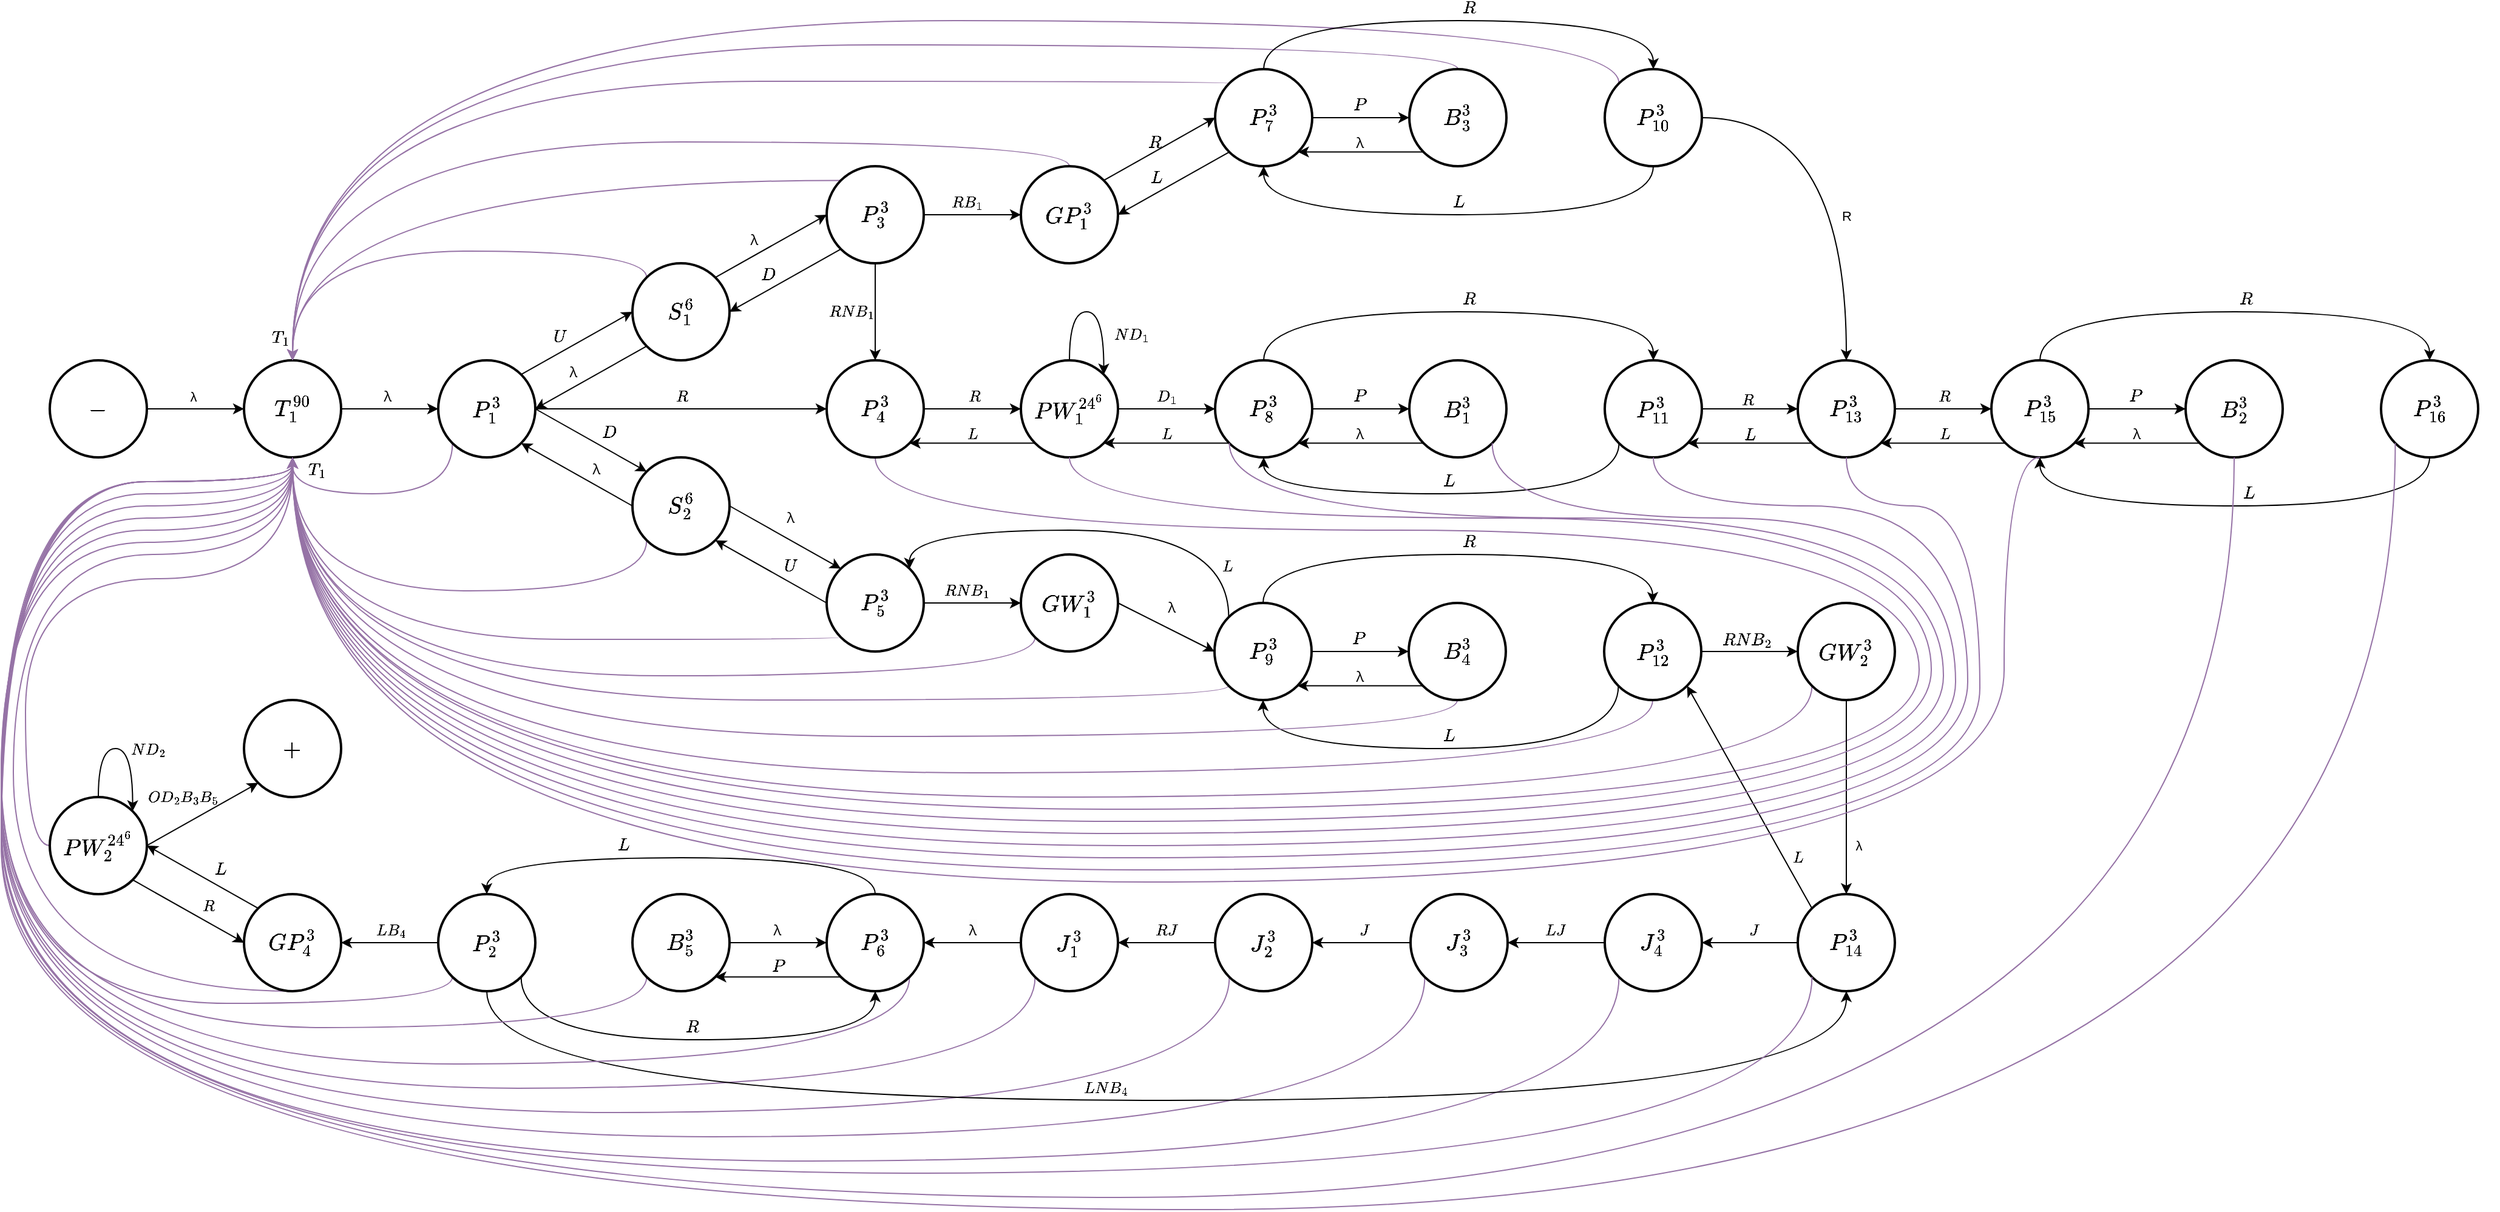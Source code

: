 <mxfile version="24.2.5" type="device">
  <diagram name="Page-1" id="WiPQkRhx5pT4mBsjJ2CK">
    <mxGraphModel dx="486" dy="232" grid="1" gridSize="10" guides="1" tooltips="1" connect="1" arrows="1" fold="1" page="1" pageScale="1" pageWidth="1920" pageHeight="1200" math="1" shadow="0">
      <root>
        <mxCell id="0" />
        <mxCell id="1" parent="0" />
        <mxCell id="UktzoWMyyrVVCC76i7N_-9" style="rounded=0;orthogonalLoop=1;jettySize=auto;html=1;exitX=1;exitY=0.5;exitDx=0;exitDy=0;entryX=0;entryY=0.5;entryDx=0;entryDy=0;" parent="1" source="UktzoWMyyrVVCC76i7N_-1" target="-2xjgp1rBj60OoM6PRfC-50" edge="1">
          <mxGeometry relative="1" as="geometry">
            <mxPoint x="360" y="400" as="targetPoint" />
          </mxGeometry>
        </mxCell>
        <mxCell id="xHHNQ7fim9OyQCZ_9CNq-7" value="&lt;span style=&quot;font-family: &amp;quot;Open Sans&amp;quot;; font-size: 12px;&quot;&gt;λ&lt;/span&gt;" style="edgeLabel;html=1;align=center;verticalAlign=middle;resizable=0;points=[];labelBackgroundColor=none;" parent="UktzoWMyyrVVCC76i7N_-9" vertex="1" connectable="0">
          <mxGeometry x="-0.047" y="2" relative="1" as="geometry">
            <mxPoint y="-8" as="offset" />
          </mxGeometry>
        </mxCell>
        <mxCell id="UktzoWMyyrVVCC76i7N_-1" value="$$T_{1}^{90}$$" style="ellipse;whiteSpace=wrap;html=1;aspect=fixed;fillColor=none;fontSize=16;fontFamily=Open Sans;strokeWidth=2;" parent="1" vertex="1">
          <mxGeometry x="200" y="360" width="80" height="80" as="geometry" />
        </mxCell>
        <mxCell id="UktzoWMyyrVVCC76i7N_-13" style="edgeStyle=none;rounded=0;orthogonalLoop=1;jettySize=auto;html=1;exitX=1;exitY=0.5;exitDx=0;exitDy=0;entryX=0;entryY=0.5;entryDx=0;entryDy=0;strokeColor=default;align=center;verticalAlign=middle;fontFamily=Helvetica;fontSize=11;fontColor=default;labelBackgroundColor=default;endArrow=classic;" parent="1" edge="1">
          <mxGeometry relative="1" as="geometry">
            <mxPoint x="600.0" y="480" as="sourcePoint" />
          </mxGeometry>
        </mxCell>
        <mxCell id="mJiL63DzsukXSCXzI81n-34" style="edgeStyle=none;rounded=0;orthogonalLoop=1;jettySize=auto;html=1;exitX=1;exitY=0.5;exitDx=0;exitDy=0;entryX=0;entryY=0.5;entryDx=0;entryDy=0;strokeColor=default;align=center;verticalAlign=middle;fontFamily=Helvetica;fontSize=11;fontColor=default;labelBackgroundColor=default;endArrow=classic;" parent="1" source="mJiL63DzsukXSCXzI81n-33" target="UktzoWMyyrVVCC76i7N_-1" edge="1">
          <mxGeometry relative="1" as="geometry" />
        </mxCell>
        <mxCell id="mJiL63DzsukXSCXzI81n-35" value="λ" style="edgeLabel;html=1;align=center;verticalAlign=middle;resizable=0;points=[];fontFamily=Helvetica;fontSize=11;fontColor=default;labelBackgroundColor=default;" parent="mJiL63DzsukXSCXzI81n-34" vertex="1" connectable="0">
          <mxGeometry x="-0.067" relative="1" as="geometry">
            <mxPoint y="-10" as="offset" />
          </mxGeometry>
        </mxCell>
        <mxCell id="mJiL63DzsukXSCXzI81n-33" value="$$-$$" style="ellipse;whiteSpace=wrap;html=1;aspect=fixed;fillColor=none;fontSize=16;fontFamily=Open Sans;strokeWidth=2;" parent="1" vertex="1">
          <mxGeometry x="40" y="360" width="80" height="80" as="geometry" />
        </mxCell>
        <mxCell id="-2xjgp1rBj60OoM6PRfC-48" style="rounded=0;orthogonalLoop=1;jettySize=auto;html=1;exitX=1;exitY=0;exitDx=0;exitDy=0;entryX=0;entryY=0.5;entryDx=0;entryDy=0;strokeColor=default;align=center;verticalAlign=middle;fontFamily=Helvetica;fontSize=11;fontColor=default;labelBackgroundColor=default;endArrow=classic;" parent="1" source="-2xjgp1rBj60OoM6PRfC-50" target="-2xjgp1rBj60OoM6PRfC-53" edge="1">
          <mxGeometry relative="1" as="geometry" />
        </mxCell>
        <mxCell id="-2xjgp1rBj60OoM6PRfC-49" value="$$U$$" style="edgeLabel;html=1;align=center;verticalAlign=middle;resizable=0;points=[];labelBackgroundColor=none;fontFamily=Open Sans;fontSize=12;" parent="-2xjgp1rBj60OoM6PRfC-48" vertex="1" connectable="0">
          <mxGeometry x="-0.133" relative="1" as="geometry">
            <mxPoint x="-8" y="-9" as="offset" />
          </mxGeometry>
        </mxCell>
        <mxCell id="-2xjgp1rBj60OoM6PRfC-60" style="edgeStyle=orthogonalEdgeStyle;rounded=0;orthogonalLoop=1;jettySize=auto;html=1;exitX=1;exitY=0.5;exitDx=0;exitDy=0;entryX=0;entryY=0.5;entryDx=0;entryDy=0;" parent="1" source="-2xjgp1rBj60OoM6PRfC-50" target="-2xjgp1rBj60OoM6PRfC-59" edge="1">
          <mxGeometry relative="1" as="geometry" />
        </mxCell>
        <mxCell id="_-PITwwf94zLI3JSWzjE-118" value="$$R$$" style="edgeLabel;html=1;align=center;verticalAlign=middle;resizable=0;points=[];fontFamily=Helvetica;fontSize=11;fontColor=default;labelBackgroundColor=none;" vertex="1" connectable="0" parent="-2xjgp1rBj60OoM6PRfC-60">
          <mxGeometry x="-0.009" y="1" relative="1" as="geometry">
            <mxPoint x="1" y="-9" as="offset" />
          </mxGeometry>
        </mxCell>
        <mxCell id="_-PITwwf94zLI3JSWzjE-19" style="edgeStyle=orthogonalEdgeStyle;curved=1;rounded=0;orthogonalLoop=1;jettySize=auto;html=1;exitX=0;exitY=1;exitDx=0;exitDy=0;entryX=0.5;entryY=1;entryDx=0;entryDy=0;strokeColor=#9673a6;align=center;verticalAlign=middle;fontFamily=Helvetica;fontSize=11;fontColor=default;labelBackgroundColor=default;endArrow=classic;fillColor=#e1d5e7;" edge="1" parent="1" source="-2xjgp1rBj60OoM6PRfC-50" target="UktzoWMyyrVVCC76i7N_-1">
          <mxGeometry relative="1" as="geometry">
            <Array as="points">
              <mxPoint x="372" y="470" />
              <mxPoint x="240" y="470" />
            </Array>
          </mxGeometry>
        </mxCell>
        <mxCell id="_-PITwwf94zLI3JSWzjE-31" value="$$T_{1}$$" style="edgeLabel;html=1;align=center;verticalAlign=middle;resizable=0;points=[];fontFamily=Helvetica;fontSize=12;fontColor=default;labelBackgroundColor=none;" vertex="1" connectable="0" parent="_-PITwwf94zLI3JSWzjE-19">
          <mxGeometry x="0.587" y="-9" relative="1" as="geometry">
            <mxPoint x="8" y="-11" as="offset" />
          </mxGeometry>
        </mxCell>
        <mxCell id="-2xjgp1rBj60OoM6PRfC-50" value="$$P_{1}^{3}$$" style="ellipse;whiteSpace=wrap;html=1;aspect=fixed;fillColor=none;fontSize=16;fontFamily=Open Sans;strokeWidth=2;" parent="1" vertex="1">
          <mxGeometry x="360" y="360" width="80" height="80" as="geometry" />
        </mxCell>
        <mxCell id="-2xjgp1rBj60OoM6PRfC-51" style="rounded=0;orthogonalLoop=1;jettySize=auto;html=1;exitX=0;exitY=1;exitDx=0;exitDy=0;entryX=1;entryY=0.5;entryDx=0;entryDy=0;" parent="1" source="-2xjgp1rBj60OoM6PRfC-53" target="-2xjgp1rBj60OoM6PRfC-50" edge="1">
          <mxGeometry relative="1" as="geometry" />
        </mxCell>
        <mxCell id="-2xjgp1rBj60OoM6PRfC-52" value="λ" style="edgeLabel;html=1;align=center;verticalAlign=middle;resizable=0;points=[];fontFamily=Open Sans;fontSize=12;fontColor=default;labelBackgroundColor=none;" parent="-2xjgp1rBj60OoM6PRfC-51" vertex="1" connectable="0">
          <mxGeometry x="-0.029" y="-2" relative="1" as="geometry">
            <mxPoint x="-16" y="-2" as="offset" />
          </mxGeometry>
        </mxCell>
        <mxCell id="_-PITwwf94zLI3JSWzjE-2" style="edgeStyle=orthogonalEdgeStyle;rounded=0;orthogonalLoop=1;jettySize=auto;html=1;exitX=0;exitY=0;exitDx=0;exitDy=0;entryX=0.5;entryY=0;entryDx=0;entryDy=0;curved=1;fillColor=#e1d5e7;strokeColor=#9673a6;" edge="1" parent="1" source="-2xjgp1rBj60OoM6PRfC-53" target="UktzoWMyyrVVCC76i7N_-1">
          <mxGeometry relative="1" as="geometry">
            <Array as="points">
              <mxPoint x="532" y="270" />
              <mxPoint x="240" y="270" />
            </Array>
          </mxGeometry>
        </mxCell>
        <mxCell id="-2xjgp1rBj60OoM6PRfC-53" value="$$S_{1}^{6}$$" style="ellipse;whiteSpace=wrap;html=1;aspect=fixed;fillColor=none;fontSize=16;fontFamily=Open Sans;strokeWidth=2;" parent="1" vertex="1">
          <mxGeometry x="520" y="280" width="80" height="80" as="geometry" />
        </mxCell>
        <mxCell id="-2xjgp1rBj60OoM6PRfC-54" style="edgeStyle=none;rounded=0;orthogonalLoop=1;jettySize=auto;html=1;exitX=1;exitY=0.5;exitDx=0;exitDy=0;entryX=0;entryY=0;entryDx=0;entryDy=0;strokeColor=default;align=center;verticalAlign=middle;fontFamily=Helvetica;fontSize=11;fontColor=default;labelBackgroundColor=default;endArrow=classic;" parent="1" source="-2xjgp1rBj60OoM6PRfC-50" target="-2xjgp1rBj60OoM6PRfC-58" edge="1">
          <mxGeometry relative="1" as="geometry">
            <mxPoint x="440.0" y="400" as="sourcePoint" />
          </mxGeometry>
        </mxCell>
        <mxCell id="-2xjgp1rBj60OoM6PRfC-55" value="$$D$$" style="edgeLabel;html=1;align=center;verticalAlign=middle;resizable=0;points=[];fontSize=12;fontFamily=Open Sans;labelBackgroundColor=none;" parent="-2xjgp1rBj60OoM6PRfC-54" vertex="1" connectable="0">
          <mxGeometry x="0.085" y="1" relative="1" as="geometry">
            <mxPoint x="10" y="-7" as="offset" />
          </mxGeometry>
        </mxCell>
        <mxCell id="-2xjgp1rBj60OoM6PRfC-56" style="edgeStyle=none;rounded=0;orthogonalLoop=1;jettySize=auto;html=1;exitX=0;exitY=0.5;exitDx=0;exitDy=0;entryX=1;entryY=1;entryDx=0;entryDy=0;strokeColor=default;align=center;verticalAlign=middle;fontFamily=Helvetica;fontSize=11;fontColor=default;labelBackgroundColor=default;endArrow=classic;" parent="1" source="-2xjgp1rBj60OoM6PRfC-58" target="-2xjgp1rBj60OoM6PRfC-50" edge="1">
          <mxGeometry relative="1" as="geometry">
            <mxPoint x="428.284" y="428.284" as="targetPoint" />
          </mxGeometry>
        </mxCell>
        <mxCell id="-2xjgp1rBj60OoM6PRfC-57" value="λ" style="edgeLabel;html=1;align=center;verticalAlign=middle;resizable=0;points=[];fontFamily=Open Sans;fontSize=12;fontColor=default;labelBackgroundColor=none;" parent="-2xjgp1rBj60OoM6PRfC-56" vertex="1" connectable="0">
          <mxGeometry x="-0.093" y="-1" relative="1" as="geometry">
            <mxPoint x="11" y="-6" as="offset" />
          </mxGeometry>
        </mxCell>
        <mxCell id="_-PITwwf94zLI3JSWzjE-46" style="edgeStyle=orthogonalEdgeStyle;curved=1;rounded=0;orthogonalLoop=1;jettySize=auto;html=1;exitX=0;exitY=1;exitDx=0;exitDy=0;entryX=0.5;entryY=1;entryDx=0;entryDy=0;strokeColor=#9673a6;align=center;verticalAlign=middle;fontFamily=Helvetica;fontSize=11;fontColor=default;labelBackgroundColor=default;endArrow=classic;fillColor=#e1d5e7;" edge="1" parent="1" source="-2xjgp1rBj60OoM6PRfC-58" target="UktzoWMyyrVVCC76i7N_-1">
          <mxGeometry relative="1" as="geometry">
            <Array as="points">
              <mxPoint x="532" y="550" />
              <mxPoint x="240" y="550" />
            </Array>
          </mxGeometry>
        </mxCell>
        <mxCell id="-2xjgp1rBj60OoM6PRfC-58" value="$$S_{2}^{6}$$" style="ellipse;whiteSpace=wrap;html=1;aspect=fixed;fillColor=none;fontSize=16;fontFamily=Open Sans;strokeWidth=2;" parent="1" vertex="1">
          <mxGeometry x="520" y="440" width="80" height="80" as="geometry" />
        </mxCell>
        <mxCell id="-2xjgp1rBj60OoM6PRfC-64" style="edgeStyle=orthogonalEdgeStyle;rounded=0;orthogonalLoop=1;jettySize=auto;html=1;exitX=1;exitY=0.5;exitDx=0;exitDy=0;entryX=0;entryY=0.5;entryDx=0;entryDy=0;" parent="1" source="-2xjgp1rBj60OoM6PRfC-59" target="-2xjgp1rBj60OoM6PRfC-61" edge="1">
          <mxGeometry relative="1" as="geometry" />
        </mxCell>
        <mxCell id="-2xjgp1rBj60OoM6PRfC-65" value="$$R$$" style="edgeLabel;html=1;align=center;verticalAlign=middle;resizable=0;points=[];labelBackgroundColor=none;" parent="-2xjgp1rBj60OoM6PRfC-64" vertex="1" connectable="0">
          <mxGeometry x="0.019" y="1" relative="1" as="geometry">
            <mxPoint y="-9" as="offset" />
          </mxGeometry>
        </mxCell>
        <mxCell id="_-PITwwf94zLI3JSWzjE-104" style="edgeStyle=orthogonalEdgeStyle;curved=1;rounded=0;orthogonalLoop=1;jettySize=auto;html=1;exitX=0.5;exitY=1;exitDx=0;exitDy=0;entryX=0.5;entryY=1;entryDx=0;entryDy=0;strokeColor=#9673a6;align=center;verticalAlign=middle;fontFamily=Helvetica;fontSize=11;fontColor=default;labelBackgroundColor=default;endArrow=classic;fillColor=#e1d5e7;" edge="1" parent="1" source="-2xjgp1rBj60OoM6PRfC-59" target="UktzoWMyyrVVCC76i7N_-1">
          <mxGeometry relative="1" as="geometry">
            <Array as="points">
              <mxPoint x="720" y="500" />
              <mxPoint x="1580" y="500" />
              <mxPoint x="1580" y="730" />
              <mxPoint x="240" y="730" />
            </Array>
          </mxGeometry>
        </mxCell>
        <mxCell id="-2xjgp1rBj60OoM6PRfC-59" value="$$P_{4}^{3}$$" style="ellipse;whiteSpace=wrap;html=1;aspect=fixed;fillColor=none;fontSize=16;fontFamily=Open Sans;strokeWidth=2;" parent="1" vertex="1">
          <mxGeometry x="680" y="360" width="80" height="80" as="geometry" />
        </mxCell>
        <mxCell id="-2xjgp1rBj60OoM6PRfC-67" style="edgeStyle=orthogonalEdgeStyle;rounded=0;orthogonalLoop=1;jettySize=auto;html=1;exitX=1;exitY=0.5;exitDx=0;exitDy=0;entryX=0;entryY=0.5;entryDx=0;entryDy=0;" parent="1" source="-2xjgp1rBj60OoM6PRfC-61" target="-2xjgp1rBj60OoM6PRfC-73" edge="1">
          <mxGeometry relative="1" as="geometry">
            <mxPoint x="1000" y="400" as="targetPoint" />
          </mxGeometry>
        </mxCell>
        <mxCell id="-2xjgp1rBj60OoM6PRfC-68" value="$$D_{1}$$" style="edgeLabel;html=1;align=center;verticalAlign=middle;resizable=0;points=[];labelBackgroundColor=none;" parent="-2xjgp1rBj60OoM6PRfC-67" vertex="1" connectable="0">
          <mxGeometry x="-0.009" y="1" relative="1" as="geometry">
            <mxPoint y="-9" as="offset" />
          </mxGeometry>
        </mxCell>
        <mxCell id="jaKeJ3UYnkSIs7U8iOd0-4" style="edgeStyle=orthogonalEdgeStyle;rounded=0;orthogonalLoop=1;jettySize=auto;html=1;exitX=0;exitY=1;exitDx=0;exitDy=0;entryX=1;entryY=1;entryDx=0;entryDy=0;" parent="1" source="-2xjgp1rBj60OoM6PRfC-61" target="-2xjgp1rBj60OoM6PRfC-59" edge="1">
          <mxGeometry relative="1" as="geometry" />
        </mxCell>
        <mxCell id="jaKeJ3UYnkSIs7U8iOd0-5" value="$$L$$" style="edgeLabel;html=1;align=center;verticalAlign=middle;resizable=0;points=[];labelBackgroundColor=none;" parent="jaKeJ3UYnkSIs7U8iOd0-4" vertex="1" connectable="0">
          <mxGeometry x="0.001" y="-2" relative="1" as="geometry">
            <mxPoint y="-6" as="offset" />
          </mxGeometry>
        </mxCell>
        <mxCell id="-2xjgp1rBj60OoM6PRfC-61" value="$$PW_{1}^{24^{6}}$$" style="ellipse;whiteSpace=wrap;html=1;aspect=fixed;fillColor=none;fontSize=16;fontFamily=Open Sans;strokeWidth=2;" parent="1" vertex="1">
          <mxGeometry x="840" y="360" width="80" height="80" as="geometry" />
        </mxCell>
        <mxCell id="-2xjgp1rBj60OoM6PRfC-69" value="$$P$$" style="edgeLabel;html=1;align=center;verticalAlign=middle;resizable=0;points=[];fontSize=12;fontFamily=Open Sans;labelBackgroundColor=none;" parent="1" vertex="1" connectable="0">
          <mxGeometry x="1118.333" y="390" as="geometry" />
        </mxCell>
        <mxCell id="-2xjgp1rBj60OoM6PRfC-70" style="edgeStyle=orthogonalEdgeStyle;rounded=0;orthogonalLoop=1;jettySize=auto;html=1;exitX=1;exitY=0.5;exitDx=0;exitDy=0;entryX=0;entryY=0.5;entryDx=0;entryDy=0;" parent="1" source="-2xjgp1rBj60OoM6PRfC-73" target="-2xjgp1rBj60OoM6PRfC-79" edge="1">
          <mxGeometry relative="1" as="geometry" />
        </mxCell>
        <mxCell id="-2xjgp1rBj60OoM6PRfC-71" style="edgeStyle=orthogonalEdgeStyle;rounded=0;orthogonalLoop=1;jettySize=auto;html=1;exitX=0.5;exitY=0;exitDx=0;exitDy=0;entryX=0.5;entryY=0;entryDx=0;entryDy=0;curved=1;" parent="1" source="-2xjgp1rBj60OoM6PRfC-73" target="-2xjgp1rBj60OoM6PRfC-76" edge="1">
          <mxGeometry relative="1" as="geometry">
            <Array as="points">
              <mxPoint x="1040" y="320" />
              <mxPoint x="1361" y="320" />
            </Array>
          </mxGeometry>
        </mxCell>
        <mxCell id="-2xjgp1rBj60OoM6PRfC-72" value="&lt;span style=&quot;font-size: 12px;&quot;&gt;$$R$$&lt;/span&gt;" style="edgeLabel;html=1;align=center;verticalAlign=middle;resizable=0;points=[];labelBackgroundColor=none;fontFamily=Open Sans;fontSize=12;" parent="-2xjgp1rBj60OoM6PRfC-71" vertex="1" connectable="0">
          <mxGeometry x="0.043" y="2" relative="1" as="geometry">
            <mxPoint y="-8" as="offset" />
          </mxGeometry>
        </mxCell>
        <mxCell id="jaKeJ3UYnkSIs7U8iOd0-1" style="edgeStyle=orthogonalEdgeStyle;rounded=0;orthogonalLoop=1;jettySize=auto;html=1;exitX=0;exitY=1;exitDx=0;exitDy=0;entryX=1;entryY=1;entryDx=0;entryDy=0;labelBackgroundColor=none;fontSize=12;fontFamily=Open Sans;" parent="1" source="-2xjgp1rBj60OoM6PRfC-73" target="-2xjgp1rBj60OoM6PRfC-61" edge="1">
          <mxGeometry relative="1" as="geometry" />
        </mxCell>
        <mxCell id="jaKeJ3UYnkSIs7U8iOd0-2" value="$$L$$" style="edgeLabel;html=1;align=center;verticalAlign=middle;resizable=0;points=[];labelBackgroundColor=none;" parent="jaKeJ3UYnkSIs7U8iOd0-1" vertex="1" connectable="0">
          <mxGeometry x="-0.051" y="1" relative="1" as="geometry">
            <mxPoint x="-3" y="-9" as="offset" />
          </mxGeometry>
        </mxCell>
        <mxCell id="-2xjgp1rBj60OoM6PRfC-73" value="$$P_{8}^{3}$$" style="ellipse;whiteSpace=wrap;html=1;aspect=fixed;fillColor=none;fontSize=16;fontFamily=Open Sans;strokeWidth=2;" parent="1" vertex="1">
          <mxGeometry x="1000" y="360" width="80" height="80" as="geometry" />
        </mxCell>
        <mxCell id="-2xjgp1rBj60OoM6PRfC-74" style="edgeStyle=orthogonalEdgeStyle;rounded=0;orthogonalLoop=1;jettySize=auto;html=1;exitX=0;exitY=1;exitDx=0;exitDy=0;entryX=0.5;entryY=1;entryDx=0;entryDy=0;curved=1;" parent="1" source="-2xjgp1rBj60OoM6PRfC-76" target="-2xjgp1rBj60OoM6PRfC-73" edge="1">
          <mxGeometry relative="1" as="geometry">
            <Array as="points">
              <mxPoint x="1333" y="470" />
              <mxPoint x="1040" y="470" />
            </Array>
          </mxGeometry>
        </mxCell>
        <mxCell id="-2xjgp1rBj60OoM6PRfC-75" value="$$L$$" style="edgeLabel;html=1;align=center;verticalAlign=middle;resizable=0;points=[];labelBackgroundColor=none;fontFamily=Open Sans;fontSize=12;" parent="-2xjgp1rBj60OoM6PRfC-74" vertex="1" connectable="0">
          <mxGeometry x="-0.003" y="1" relative="1" as="geometry">
            <mxPoint x="-1" y="-11" as="offset" />
          </mxGeometry>
        </mxCell>
        <mxCell id="-2xjgp1rBj60OoM6PRfC-118" style="edgeStyle=orthogonalEdgeStyle;rounded=0;orthogonalLoop=1;jettySize=auto;html=1;exitX=1;exitY=0.5;exitDx=0;exitDy=0;entryX=0;entryY=0.5;entryDx=0;entryDy=0;" parent="1" source="-2xjgp1rBj60OoM6PRfC-76" target="-2xjgp1rBj60OoM6PRfC-117" edge="1">
          <mxGeometry relative="1" as="geometry" />
        </mxCell>
        <mxCell id="-2xjgp1rBj60OoM6PRfC-119" value="$$R$$" style="edgeLabel;html=1;align=center;verticalAlign=middle;resizable=0;points=[];labelBackgroundColor=none;" parent="-2xjgp1rBj60OoM6PRfC-118" vertex="1" connectable="0">
          <mxGeometry x="-0.061" y="7" relative="1" as="geometry">
            <mxPoint as="offset" />
          </mxGeometry>
        </mxCell>
        <mxCell id="-2xjgp1rBj60OoM6PRfC-76" value="$$P_{11}^{3}$$" style="ellipse;whiteSpace=wrap;html=1;aspect=fixed;fillColor=none;fontSize=16;fontFamily=Open Sans;strokeWidth=2;" parent="1" vertex="1">
          <mxGeometry x="1321" y="360" width="80" height="80" as="geometry" />
        </mxCell>
        <mxCell id="-2xjgp1rBj60OoM6PRfC-77" style="edgeStyle=orthogonalEdgeStyle;rounded=0;orthogonalLoop=1;jettySize=auto;html=1;exitX=0;exitY=1;exitDx=0;exitDy=0;entryX=1;entryY=1;entryDx=0;entryDy=0;" parent="1" source="-2xjgp1rBj60OoM6PRfC-79" target="-2xjgp1rBj60OoM6PRfC-73" edge="1">
          <mxGeometry relative="1" as="geometry" />
        </mxCell>
        <mxCell id="-2xjgp1rBj60OoM6PRfC-78" value="λ" style="edgeLabel;html=1;align=center;verticalAlign=middle;resizable=0;points=[];fontSize=12;fontFamily=Open Sans;labelBackgroundColor=none;" parent="-2xjgp1rBj60OoM6PRfC-77" vertex="1" connectable="0">
          <mxGeometry x="0.011" y="-1" relative="1" as="geometry">
            <mxPoint y="-7" as="offset" />
          </mxGeometry>
        </mxCell>
        <mxCell id="-2xjgp1rBj60OoM6PRfC-79" value="$$B_{1}^{3}$$" style="ellipse;whiteSpace=wrap;html=1;aspect=fixed;fillColor=none;fontSize=16;fontFamily=Open Sans;strokeWidth=2;" parent="1" vertex="1">
          <mxGeometry x="1160" y="360" width="80" height="80" as="geometry" />
        </mxCell>
        <mxCell id="-2xjgp1rBj60OoM6PRfC-82" style="edgeStyle=none;rounded=0;orthogonalLoop=1;jettySize=auto;html=1;exitX=1;exitY=0.5;exitDx=0;exitDy=0;entryX=0;entryY=0;entryDx=0;entryDy=0;strokeColor=default;align=center;verticalAlign=middle;fontFamily=Helvetica;fontSize=11;fontColor=default;labelBackgroundColor=default;endArrow=classic;" parent="1" source="-2xjgp1rBj60OoM6PRfC-58" target="-2xjgp1rBj60OoM6PRfC-87" edge="1">
          <mxGeometry relative="1" as="geometry">
            <mxPoint x="600.0" y="480" as="sourcePoint" />
          </mxGeometry>
        </mxCell>
        <mxCell id="-2xjgp1rBj60OoM6PRfC-83" value="λ" style="edgeLabel;html=1;align=center;verticalAlign=middle;resizable=0;points=[];fontSize=12;fontFamily=Open Sans;labelBackgroundColor=none;" parent="-2xjgp1rBj60OoM6PRfC-82" vertex="1" connectable="0">
          <mxGeometry x="0.085" y="1" relative="1" as="geometry">
            <mxPoint y="-17" as="offset" />
          </mxGeometry>
        </mxCell>
        <mxCell id="-2xjgp1rBj60OoM6PRfC-85" style="edgeStyle=none;rounded=0;orthogonalLoop=1;jettySize=auto;html=1;exitX=0;exitY=0.5;exitDx=0;exitDy=0;entryX=1;entryY=1;entryDx=0;entryDy=0;strokeColor=default;align=center;verticalAlign=middle;fontFamily=Helvetica;fontSize=11;fontColor=default;labelBackgroundColor=default;endArrow=classic;" parent="1" source="-2xjgp1rBj60OoM6PRfC-87" target="-2xjgp1rBj60OoM6PRfC-58" edge="1">
          <mxGeometry relative="1" as="geometry">
            <mxPoint x="588.284" y="508.284" as="targetPoint" />
          </mxGeometry>
        </mxCell>
        <mxCell id="-2xjgp1rBj60OoM6PRfC-86" value="$$U$$" style="edgeLabel;html=1;align=center;verticalAlign=middle;resizable=0;points=[];fontFamily=Open Sans;fontSize=12;fontColor=default;labelBackgroundColor=none;" parent="-2xjgp1rBj60OoM6PRfC-85" vertex="1" connectable="0">
          <mxGeometry x="-0.093" y="-1" relative="1" as="geometry">
            <mxPoint x="11" y="-6" as="offset" />
          </mxGeometry>
        </mxCell>
        <mxCell id="-2xjgp1rBj60OoM6PRfC-106" style="edgeStyle=orthogonalEdgeStyle;rounded=0;orthogonalLoop=1;jettySize=auto;html=1;exitX=1;exitY=0.5;exitDx=0;exitDy=0;entryX=0;entryY=0.5;entryDx=0;entryDy=0;" parent="1" source="-2xjgp1rBj60OoM6PRfC-87" target="-2xjgp1rBj60OoM6PRfC-144" edge="1">
          <mxGeometry relative="1" as="geometry">
            <mxPoint x="840" y="560" as="targetPoint" />
          </mxGeometry>
        </mxCell>
        <mxCell id="-2xjgp1rBj60OoM6PRfC-107" value="$$RNB_{1}$$" style="edgeLabel;html=1;align=center;verticalAlign=middle;resizable=0;points=[];labelBackgroundColor=none;" parent="-2xjgp1rBj60OoM6PRfC-106" vertex="1" connectable="0">
          <mxGeometry x="-0.128" relative="1" as="geometry">
            <mxPoint y="-10" as="offset" />
          </mxGeometry>
        </mxCell>
        <mxCell id="_-PITwwf94zLI3JSWzjE-47" style="edgeStyle=orthogonalEdgeStyle;curved=1;rounded=0;orthogonalLoop=1;jettySize=auto;html=1;exitX=0;exitY=1;exitDx=0;exitDy=0;entryX=0.5;entryY=1;entryDx=0;entryDy=0;strokeColor=#9673a6;align=center;verticalAlign=middle;fontFamily=Helvetica;fontSize=11;fontColor=default;labelBackgroundColor=default;endArrow=classic;fillColor=#e1d5e7;" edge="1" parent="1" source="-2xjgp1rBj60OoM6PRfC-87" target="UktzoWMyyrVVCC76i7N_-1">
          <mxGeometry relative="1" as="geometry">
            <Array as="points">
              <mxPoint x="692" y="590" />
              <mxPoint x="240" y="590" />
            </Array>
          </mxGeometry>
        </mxCell>
        <mxCell id="-2xjgp1rBj60OoM6PRfC-87" value="$$P_{5}^{3}$$" style="ellipse;whiteSpace=wrap;html=1;aspect=fixed;fillColor=none;fontSize=16;fontFamily=Open Sans;strokeWidth=2;" parent="1" vertex="1">
          <mxGeometry x="680" y="520" width="80" height="80" as="geometry" />
        </mxCell>
        <mxCell id="-2xjgp1rBj60OoM6PRfC-88" style="rounded=0;orthogonalLoop=1;jettySize=auto;html=1;exitX=1;exitY=0;exitDx=0;exitDy=0;entryX=0;entryY=0.5;entryDx=0;entryDy=0;strokeColor=default;align=center;verticalAlign=middle;fontFamily=Helvetica;fontSize=11;fontColor=default;labelBackgroundColor=default;endArrow=classic;" parent="1" source="-2xjgp1rBj60OoM6PRfC-53" target="-2xjgp1rBj60OoM6PRfC-93" edge="1">
          <mxGeometry relative="1" as="geometry">
            <mxPoint x="588.284" y="291.716" as="sourcePoint" />
          </mxGeometry>
        </mxCell>
        <mxCell id="-2xjgp1rBj60OoM6PRfC-89" value="λ" style="edgeLabel;html=1;align=center;verticalAlign=middle;resizable=0;points=[];labelBackgroundColor=none;fontFamily=Open Sans;fontSize=12;" parent="-2xjgp1rBj60OoM6PRfC-88" vertex="1" connectable="0">
          <mxGeometry x="-0.133" relative="1" as="geometry">
            <mxPoint x="-8" y="-9" as="offset" />
          </mxGeometry>
        </mxCell>
        <mxCell id="-2xjgp1rBj60OoM6PRfC-91" style="rounded=0;orthogonalLoop=1;jettySize=auto;html=1;exitX=0;exitY=1;exitDx=0;exitDy=0;entryX=1;entryY=0.5;entryDx=0;entryDy=0;" parent="1" source="-2xjgp1rBj60OoM6PRfC-93" target="-2xjgp1rBj60OoM6PRfC-53" edge="1">
          <mxGeometry relative="1" as="geometry">
            <mxPoint x="600.0" y="320" as="targetPoint" />
          </mxGeometry>
        </mxCell>
        <mxCell id="-2xjgp1rBj60OoM6PRfC-92" value="$$D$$" style="edgeLabel;html=1;align=center;verticalAlign=middle;resizable=0;points=[];fontFamily=Open Sans;fontSize=12;fontColor=default;labelBackgroundColor=none;" parent="-2xjgp1rBj60OoM6PRfC-91" vertex="1" connectable="0">
          <mxGeometry x="-0.029" y="-2" relative="1" as="geometry">
            <mxPoint x="-16" y="-2" as="offset" />
          </mxGeometry>
        </mxCell>
        <mxCell id="-2xjgp1rBj60OoM6PRfC-218" style="edgeStyle=orthogonalEdgeStyle;rounded=0;orthogonalLoop=1;jettySize=auto;html=1;exitX=0.5;exitY=1;exitDx=0;exitDy=0;entryX=0.5;entryY=0;entryDx=0;entryDy=0;" parent="1" source="-2xjgp1rBj60OoM6PRfC-93" target="-2xjgp1rBj60OoM6PRfC-59" edge="1">
          <mxGeometry relative="1" as="geometry" />
        </mxCell>
        <mxCell id="-2xjgp1rBj60OoM6PRfC-219" value="$$RNB_{1}$$" style="edgeLabel;html=1;align=center;verticalAlign=middle;resizable=0;points=[];labelBackgroundColor=none;" parent="-2xjgp1rBj60OoM6PRfC-218" vertex="1" connectable="0">
          <mxGeometry x="-0.138" y="4" relative="1" as="geometry">
            <mxPoint x="-24" y="5" as="offset" />
          </mxGeometry>
        </mxCell>
        <mxCell id="_-PITwwf94zLI3JSWzjE-3" style="edgeStyle=orthogonalEdgeStyle;curved=1;rounded=0;orthogonalLoop=1;jettySize=auto;html=1;exitX=0;exitY=0;exitDx=0;exitDy=0;entryX=0.5;entryY=0;entryDx=0;entryDy=0;strokeColor=#9673a6;align=center;verticalAlign=middle;fontFamily=Helvetica;fontSize=11;fontColor=default;labelBackgroundColor=default;endArrow=classic;fillColor=#e1d5e7;" edge="1" parent="1" source="-2xjgp1rBj60OoM6PRfC-93" target="UktzoWMyyrVVCC76i7N_-1">
          <mxGeometry relative="1" as="geometry">
            <Array as="points">
              <mxPoint x="240" y="212" />
            </Array>
          </mxGeometry>
        </mxCell>
        <mxCell id="-2xjgp1rBj60OoM6PRfC-93" value="$$P_{3}^{3}$$" style="ellipse;whiteSpace=wrap;html=1;aspect=fixed;fillColor=none;fontSize=16;fontFamily=Open Sans;strokeWidth=2;" parent="1" vertex="1">
          <mxGeometry x="680" y="200" width="80" height="80" as="geometry" />
        </mxCell>
        <mxCell id="-2xjgp1rBj60OoM6PRfC-94" value="$$P$$" style="edgeLabel;html=1;align=center;verticalAlign=middle;resizable=0;points=[];fontSize=12;fontFamily=Open Sans;labelBackgroundColor=none;" parent="1" vertex="1" connectable="0">
          <mxGeometry x="1118.333" y="149.99" as="geometry" />
        </mxCell>
        <mxCell id="-2xjgp1rBj60OoM6PRfC-95" style="edgeStyle=orthogonalEdgeStyle;rounded=0;orthogonalLoop=1;jettySize=auto;html=1;exitX=1;exitY=0.5;exitDx=0;exitDy=0;entryX=0;entryY=0.5;entryDx=0;entryDy=0;" parent="1" source="-2xjgp1rBj60OoM6PRfC-98" target="-2xjgp1rBj60OoM6PRfC-104" edge="1">
          <mxGeometry relative="1" as="geometry" />
        </mxCell>
        <mxCell id="_-PITwwf94zLI3JSWzjE-5" style="edgeStyle=orthogonalEdgeStyle;curved=1;rounded=0;orthogonalLoop=1;jettySize=auto;html=1;exitX=0;exitY=0;exitDx=0;exitDy=0;entryX=0.5;entryY=0;entryDx=0;entryDy=0;strokeColor=#9673a6;align=center;verticalAlign=middle;fontFamily=Helvetica;fontSize=11;fontColor=default;labelBackgroundColor=default;endArrow=classic;fillColor=#e1d5e7;" edge="1" parent="1" source="-2xjgp1rBj60OoM6PRfC-98" target="UktzoWMyyrVVCC76i7N_-1">
          <mxGeometry relative="1" as="geometry">
            <Array as="points">
              <mxPoint x="1012" y="130" />
              <mxPoint x="240" y="130" />
            </Array>
          </mxGeometry>
        </mxCell>
        <mxCell id="-2xjgp1rBj60OoM6PRfC-98" value="$$P_{7}^{3}$$" style="ellipse;whiteSpace=wrap;html=1;aspect=fixed;fillColor=none;fontSize=16;fontFamily=Open Sans;strokeWidth=2;" parent="1" vertex="1">
          <mxGeometry x="1000" y="119.99" width="80" height="80" as="geometry" />
        </mxCell>
        <mxCell id="-2xjgp1rBj60OoM6PRfC-99" style="edgeStyle=orthogonalEdgeStyle;rounded=0;orthogonalLoop=1;jettySize=auto;html=1;exitX=0.5;exitY=1;exitDx=0;exitDy=0;entryX=0.5;entryY=1;entryDx=0;entryDy=0;curved=1;" parent="1" source="-2xjgp1rBj60OoM6PRfC-101" target="-2xjgp1rBj60OoM6PRfC-98" edge="1">
          <mxGeometry relative="1" as="geometry">
            <Array as="points">
              <mxPoint x="1361" y="239.99" />
              <mxPoint x="1040" y="239.99" />
            </Array>
          </mxGeometry>
        </mxCell>
        <mxCell id="-2xjgp1rBj60OoM6PRfC-100" value="$$L$$" style="edgeLabel;html=1;align=center;verticalAlign=middle;resizable=0;points=[];labelBackgroundColor=none;fontFamily=Open Sans;fontSize=12;" parent="-2xjgp1rBj60OoM6PRfC-99" vertex="1" connectable="0">
          <mxGeometry x="-0.003" y="1" relative="1" as="geometry">
            <mxPoint x="-1" y="-11" as="offset" />
          </mxGeometry>
        </mxCell>
        <mxCell id="-2xjgp1rBj60OoM6PRfC-133" style="edgeStyle=orthogonalEdgeStyle;rounded=0;orthogonalLoop=1;jettySize=auto;html=1;exitX=1;exitY=0.5;exitDx=0;exitDy=0;entryX=0.5;entryY=0;entryDx=0;entryDy=0;curved=1;" parent="1" source="-2xjgp1rBj60OoM6PRfC-101" target="-2xjgp1rBj60OoM6PRfC-117" edge="1">
          <mxGeometry relative="1" as="geometry" />
        </mxCell>
        <mxCell id="-2xjgp1rBj60OoM6PRfC-134" value="R" style="edgeLabel;html=1;align=center;verticalAlign=middle;resizable=0;points=[];labelBackgroundColor=none;" parent="-2xjgp1rBj60OoM6PRfC-133" vertex="1" connectable="0">
          <mxGeometry x="0.281" y="-13" relative="1" as="geometry">
            <mxPoint x="13" y="-5" as="offset" />
          </mxGeometry>
        </mxCell>
        <mxCell id="_-PITwwf94zLI3JSWzjE-7" style="edgeStyle=orthogonalEdgeStyle;curved=1;rounded=0;orthogonalLoop=1;jettySize=auto;html=1;exitX=0;exitY=0;exitDx=0;exitDy=0;entryX=0.5;entryY=0;entryDx=0;entryDy=0;strokeColor=#9673a6;align=center;verticalAlign=middle;fontFamily=Helvetica;fontSize=11;fontColor=default;labelBackgroundColor=default;endArrow=classic;fillColor=#e1d5e7;" edge="1" parent="1" source="-2xjgp1rBj60OoM6PRfC-101" target="UktzoWMyyrVVCC76i7N_-1">
          <mxGeometry relative="1" as="geometry">
            <Array as="points">
              <mxPoint x="1333" y="80" />
              <mxPoint x="240" y="80" />
            </Array>
          </mxGeometry>
        </mxCell>
        <mxCell id="-2xjgp1rBj60OoM6PRfC-101" value="$$P_{10}^{3}$$" style="ellipse;whiteSpace=wrap;html=1;aspect=fixed;fillColor=none;fontSize=16;fontFamily=Open Sans;strokeWidth=2;" parent="1" vertex="1">
          <mxGeometry x="1321" y="119.99" width="80" height="80" as="geometry" />
        </mxCell>
        <mxCell id="-2xjgp1rBj60OoM6PRfC-102" style="edgeStyle=orthogonalEdgeStyle;rounded=0;orthogonalLoop=1;jettySize=auto;html=1;exitX=0;exitY=1;exitDx=0;exitDy=0;entryX=1;entryY=1;entryDx=0;entryDy=0;" parent="1" source="-2xjgp1rBj60OoM6PRfC-104" target="-2xjgp1rBj60OoM6PRfC-98" edge="1">
          <mxGeometry relative="1" as="geometry" />
        </mxCell>
        <mxCell id="-2xjgp1rBj60OoM6PRfC-103" value="λ" style="edgeLabel;html=1;align=center;verticalAlign=middle;resizable=0;points=[];fontSize=12;fontFamily=Open Sans;labelBackgroundColor=none;" parent="-2xjgp1rBj60OoM6PRfC-102" vertex="1" connectable="0">
          <mxGeometry x="0.011" y="-1" relative="1" as="geometry">
            <mxPoint y="-7" as="offset" />
          </mxGeometry>
        </mxCell>
        <mxCell id="_-PITwwf94zLI3JSWzjE-6" style="edgeStyle=orthogonalEdgeStyle;curved=1;rounded=0;orthogonalLoop=1;jettySize=auto;html=1;exitX=0.5;exitY=0;exitDx=0;exitDy=0;entryX=0.5;entryY=0;entryDx=0;entryDy=0;strokeColor=#9673a6;align=center;verticalAlign=middle;fontFamily=Helvetica;fontSize=11;fontColor=default;labelBackgroundColor=default;endArrow=classic;fillColor=#e1d5e7;" edge="1" parent="1" source="-2xjgp1rBj60OoM6PRfC-104" target="UktzoWMyyrVVCC76i7N_-1">
          <mxGeometry relative="1" as="geometry" />
        </mxCell>
        <mxCell id="-2xjgp1rBj60OoM6PRfC-104" value="$$B_{3}^{3}$$" style="ellipse;whiteSpace=wrap;html=1;aspect=fixed;fillColor=none;fontSize=16;fontFamily=Open Sans;strokeWidth=2;" parent="1" vertex="1">
          <mxGeometry x="1160" y="119.99" width="80" height="80" as="geometry" />
        </mxCell>
        <mxCell id="-2xjgp1rBj60OoM6PRfC-108" style="edgeStyle=orthogonalEdgeStyle;rounded=0;orthogonalLoop=1;jettySize=auto;html=1;entryX=0;entryY=0.5;entryDx=0;entryDy=0;exitX=1;exitY=0.5;exitDx=0;exitDy=0;" parent="1" source="-2xjgp1rBj60OoM6PRfC-93" target="-2xjgp1rBj60OoM6PRfC-113" edge="1">
          <mxGeometry relative="1" as="geometry">
            <mxPoint x="760" y="240" as="sourcePoint" />
            <mxPoint x="840.0" y="240" as="targetPoint" />
          </mxGeometry>
        </mxCell>
        <mxCell id="-2xjgp1rBj60OoM6PRfC-109" value="$$RB_{1}$$" style="edgeLabel;html=1;align=center;verticalAlign=middle;resizable=0;points=[];labelBackgroundColor=none;" parent="-2xjgp1rBj60OoM6PRfC-108" vertex="1" connectable="0">
          <mxGeometry x="-0.128" relative="1" as="geometry">
            <mxPoint y="-10" as="offset" />
          </mxGeometry>
        </mxCell>
        <mxCell id="-2xjgp1rBj60OoM6PRfC-111" style="rounded=0;orthogonalLoop=1;jettySize=auto;html=1;exitX=1;exitY=0;exitDx=0;exitDy=0;entryX=0;entryY=0.5;entryDx=0;entryDy=0;strokeColor=default;align=center;verticalAlign=middle;fontFamily=Helvetica;fontSize=11;fontColor=default;labelBackgroundColor=default;endArrow=classic;" parent="1" source="-2xjgp1rBj60OoM6PRfC-113" target="-2xjgp1rBj60OoM6PRfC-98" edge="1">
          <mxGeometry relative="1" as="geometry">
            <mxPoint x="1000" y="160" as="targetPoint" />
          </mxGeometry>
        </mxCell>
        <mxCell id="-2xjgp1rBj60OoM6PRfC-112" value="$$R$$" style="edgeLabel;html=1;align=center;verticalAlign=middle;resizable=0;points=[];labelBackgroundColor=none;fontFamily=Open Sans;fontSize=12;" parent="-2xjgp1rBj60OoM6PRfC-111" vertex="1" connectable="0">
          <mxGeometry x="-0.133" relative="1" as="geometry">
            <mxPoint x="2" y="-9" as="offset" />
          </mxGeometry>
        </mxCell>
        <mxCell id="_-PITwwf94zLI3JSWzjE-4" style="edgeStyle=orthogonalEdgeStyle;curved=1;rounded=0;orthogonalLoop=1;jettySize=auto;html=1;exitX=0.5;exitY=0;exitDx=0;exitDy=0;strokeColor=#9673a6;align=center;verticalAlign=middle;fontFamily=Helvetica;fontSize=11;fontColor=default;labelBackgroundColor=default;endArrow=classic;entryX=0.5;entryY=0;entryDx=0;entryDy=0;fillColor=#e1d5e7;" edge="1" parent="1" source="-2xjgp1rBj60OoM6PRfC-113" target="UktzoWMyyrVVCC76i7N_-1">
          <mxGeometry relative="1" as="geometry">
            <mxPoint x="420" y="220" as="targetPoint" />
          </mxGeometry>
        </mxCell>
        <mxCell id="_-PITwwf94zLI3JSWzjE-32" value="$$T_{1}$$" style="edgeLabel;html=1;align=center;verticalAlign=middle;resizable=0;points=[];fontFamily=Helvetica;fontSize=12;fontColor=default;labelBackgroundColor=none;" vertex="1" connectable="0" parent="_-PITwwf94zLI3JSWzjE-4">
          <mxGeometry x="0.955" y="1" relative="1" as="geometry">
            <mxPoint x="-11" as="offset" />
          </mxGeometry>
        </mxCell>
        <mxCell id="-2xjgp1rBj60OoM6PRfC-113" value="$$GP_{1}^{3}$$" style="ellipse;whiteSpace=wrap;html=1;aspect=fixed;fillColor=none;fontSize=16;fontFamily=Open Sans;strokeWidth=2;" parent="1" vertex="1">
          <mxGeometry x="840" y="200" width="80" height="80" as="geometry" />
        </mxCell>
        <mxCell id="-2xjgp1rBj60OoM6PRfC-114" style="rounded=0;orthogonalLoop=1;jettySize=auto;html=1;exitX=0;exitY=1;exitDx=0;exitDy=0;entryX=1;entryY=0.5;entryDx=0;entryDy=0;" parent="1" source="-2xjgp1rBj60OoM6PRfC-98" target="-2xjgp1rBj60OoM6PRfC-113" edge="1">
          <mxGeometry relative="1" as="geometry">
            <mxPoint x="1011.716" y="188.284" as="sourcePoint" />
          </mxGeometry>
        </mxCell>
        <mxCell id="-2xjgp1rBj60OoM6PRfC-115" value="$$L$$" style="edgeLabel;html=1;align=center;verticalAlign=middle;resizable=0;points=[];fontFamily=Open Sans;fontSize=12;fontColor=default;labelBackgroundColor=none;" parent="-2xjgp1rBj60OoM6PRfC-114" vertex="1" connectable="0">
          <mxGeometry x="-0.029" y="-2" relative="1" as="geometry">
            <mxPoint x="-16" y="-2" as="offset" />
          </mxGeometry>
        </mxCell>
        <mxCell id="-2xjgp1rBj60OoM6PRfC-131" style="edgeStyle=orthogonalEdgeStyle;rounded=0;orthogonalLoop=1;jettySize=auto;html=1;exitX=1;exitY=0.5;exitDx=0;exitDy=0;entryX=0;entryY=0.5;entryDx=0;entryDy=0;" parent="1" source="-2xjgp1rBj60OoM6PRfC-117" target="-2xjgp1rBj60OoM6PRfC-124" edge="1">
          <mxGeometry relative="1" as="geometry" />
        </mxCell>
        <mxCell id="-2xjgp1rBj60OoM6PRfC-132" value="$$R$$" style="edgeLabel;html=1;align=center;verticalAlign=middle;resizable=0;points=[];labelBackgroundColor=none;" parent="-2xjgp1rBj60OoM6PRfC-131" vertex="1" connectable="0">
          <mxGeometry x="0.006" relative="1" as="geometry">
            <mxPoint y="-10" as="offset" />
          </mxGeometry>
        </mxCell>
        <mxCell id="_-PITwwf94zLI3JSWzjE-40" style="edgeStyle=orthogonalEdgeStyle;curved=1;rounded=0;orthogonalLoop=1;jettySize=auto;html=1;exitX=0;exitY=1;exitDx=0;exitDy=0;entryX=1;entryY=1;entryDx=0;entryDy=0;strokeColor=default;align=center;verticalAlign=middle;fontFamily=Helvetica;fontSize=11;fontColor=default;labelBackgroundColor=default;endArrow=classic;" edge="1" parent="1" source="-2xjgp1rBj60OoM6PRfC-117" target="-2xjgp1rBj60OoM6PRfC-76">
          <mxGeometry relative="1" as="geometry" />
        </mxCell>
        <mxCell id="_-PITwwf94zLI3JSWzjE-41" value="$$L$$" style="edgeLabel;html=1;align=center;verticalAlign=middle;resizable=0;points=[];fontFamily=Helvetica;fontSize=12;fontColor=default;labelBackgroundColor=none;" vertex="1" connectable="0" parent="_-PITwwf94zLI3JSWzjE-40">
          <mxGeometry x="0.005" y="1" relative="1" as="geometry">
            <mxPoint y="-9" as="offset" />
          </mxGeometry>
        </mxCell>
        <mxCell id="-2xjgp1rBj60OoM6PRfC-117" value="$$P_{13}^{3}$$" style="ellipse;whiteSpace=wrap;html=1;aspect=fixed;fillColor=none;fontSize=16;fontFamily=Open Sans;strokeWidth=2;" parent="1" vertex="1">
          <mxGeometry x="1480" y="360" width="80" height="80" as="geometry" />
        </mxCell>
        <mxCell id="-2xjgp1rBj60OoM6PRfC-120" value="$$P$$" style="edgeLabel;html=1;align=center;verticalAlign=middle;resizable=0;points=[];fontSize=12;fontFamily=Open Sans;labelBackgroundColor=none;" parent="1" vertex="1" connectable="0">
          <mxGeometry x="1757.833" y="390" as="geometry" />
        </mxCell>
        <mxCell id="-2xjgp1rBj60OoM6PRfC-121" style="edgeStyle=orthogonalEdgeStyle;rounded=0;orthogonalLoop=1;jettySize=auto;html=1;exitX=1;exitY=0.5;exitDx=0;exitDy=0;entryX=0;entryY=0.5;entryDx=0;entryDy=0;" parent="1" source="-2xjgp1rBj60OoM6PRfC-124" target="-2xjgp1rBj60OoM6PRfC-130" edge="1">
          <mxGeometry relative="1" as="geometry" />
        </mxCell>
        <mxCell id="-2xjgp1rBj60OoM6PRfC-122" style="edgeStyle=orthogonalEdgeStyle;rounded=0;orthogonalLoop=1;jettySize=auto;html=1;exitX=0.5;exitY=0;exitDx=0;exitDy=0;entryX=0.5;entryY=0;entryDx=0;entryDy=0;curved=1;" parent="1" source="-2xjgp1rBj60OoM6PRfC-124" target="-2xjgp1rBj60OoM6PRfC-127" edge="1">
          <mxGeometry relative="1" as="geometry">
            <Array as="points">
              <mxPoint x="1679.5" y="320" />
              <mxPoint x="2000.5" y="320" />
            </Array>
          </mxGeometry>
        </mxCell>
        <mxCell id="-2xjgp1rBj60OoM6PRfC-123" value="&lt;span style=&quot;font-size: 12px;&quot;&gt;$$R$$&lt;/span&gt;" style="edgeLabel;html=1;align=center;verticalAlign=middle;resizable=0;points=[];labelBackgroundColor=none;fontFamily=Open Sans;fontSize=12;" parent="-2xjgp1rBj60OoM6PRfC-122" vertex="1" connectable="0">
          <mxGeometry x="0.043" y="2" relative="1" as="geometry">
            <mxPoint y="-8" as="offset" />
          </mxGeometry>
        </mxCell>
        <mxCell id="_-PITwwf94zLI3JSWzjE-42" style="edgeStyle=orthogonalEdgeStyle;curved=1;rounded=0;orthogonalLoop=1;jettySize=auto;html=1;exitX=0;exitY=1;exitDx=0;exitDy=0;entryX=1;entryY=1;entryDx=0;entryDy=0;strokeColor=default;align=center;verticalAlign=middle;fontFamily=Helvetica;fontSize=11;fontColor=default;labelBackgroundColor=default;endArrow=classic;" edge="1" parent="1" source="-2xjgp1rBj60OoM6PRfC-124" target="-2xjgp1rBj60OoM6PRfC-117">
          <mxGeometry relative="1" as="geometry" />
        </mxCell>
        <mxCell id="_-PITwwf94zLI3JSWzjE-43" value="$$L$$" style="edgeLabel;html=1;align=center;verticalAlign=middle;resizable=0;points=[];fontFamily=Helvetica;fontSize=11;fontColor=default;labelBackgroundColor=none;" vertex="1" connectable="0" parent="_-PITwwf94zLI3JSWzjE-42">
          <mxGeometry x="-0.023" relative="1" as="geometry">
            <mxPoint y="-8" as="offset" />
          </mxGeometry>
        </mxCell>
        <mxCell id="-2xjgp1rBj60OoM6PRfC-124" value="$$P_{15}^{3}$$" style="ellipse;whiteSpace=wrap;html=1;aspect=fixed;fillColor=none;fontSize=16;fontFamily=Open Sans;strokeWidth=2;" parent="1" vertex="1">
          <mxGeometry x="1639.5" y="360" width="80" height="80" as="geometry" />
        </mxCell>
        <mxCell id="-2xjgp1rBj60OoM6PRfC-125" style="edgeStyle=orthogonalEdgeStyle;rounded=0;orthogonalLoop=1;jettySize=auto;html=1;exitX=0.5;exitY=1;exitDx=0;exitDy=0;entryX=0.5;entryY=1;entryDx=0;entryDy=0;curved=1;" parent="1" source="-2xjgp1rBj60OoM6PRfC-127" target="-2xjgp1rBj60OoM6PRfC-124" edge="1">
          <mxGeometry relative="1" as="geometry">
            <Array as="points">
              <mxPoint x="2000.5" y="480" />
              <mxPoint x="1679.5" y="480" />
            </Array>
          </mxGeometry>
        </mxCell>
        <mxCell id="-2xjgp1rBj60OoM6PRfC-126" value="$$L$$" style="edgeLabel;html=1;align=center;verticalAlign=middle;resizable=0;points=[];labelBackgroundColor=none;fontFamily=Open Sans;fontSize=12;" parent="-2xjgp1rBj60OoM6PRfC-125" vertex="1" connectable="0">
          <mxGeometry x="-0.003" y="1" relative="1" as="geometry">
            <mxPoint x="10" y="-11" as="offset" />
          </mxGeometry>
        </mxCell>
        <mxCell id="-2xjgp1rBj60OoM6PRfC-127" value="$$P_{16}^{3}$$" style="ellipse;whiteSpace=wrap;html=1;aspect=fixed;fillColor=none;fontSize=16;fontFamily=Open Sans;strokeWidth=2;" parent="1" vertex="1">
          <mxGeometry x="1960.5" y="360" width="80" height="80" as="geometry" />
        </mxCell>
        <mxCell id="-2xjgp1rBj60OoM6PRfC-128" style="edgeStyle=orthogonalEdgeStyle;rounded=0;orthogonalLoop=1;jettySize=auto;html=1;exitX=0;exitY=1;exitDx=0;exitDy=0;entryX=1;entryY=1;entryDx=0;entryDy=0;" parent="1" source="-2xjgp1rBj60OoM6PRfC-130" target="-2xjgp1rBj60OoM6PRfC-124" edge="1">
          <mxGeometry relative="1" as="geometry" />
        </mxCell>
        <mxCell id="-2xjgp1rBj60OoM6PRfC-129" value="λ" style="edgeLabel;html=1;align=center;verticalAlign=middle;resizable=0;points=[];fontSize=12;fontFamily=Open Sans;labelBackgroundColor=none;" parent="-2xjgp1rBj60OoM6PRfC-128" vertex="1" connectable="0">
          <mxGeometry x="0.011" y="-1" relative="1" as="geometry">
            <mxPoint y="-7" as="offset" />
          </mxGeometry>
        </mxCell>
        <mxCell id="-2xjgp1rBj60OoM6PRfC-130" value="$$B_{2}^{3}$$" style="ellipse;whiteSpace=wrap;html=1;aspect=fixed;fillColor=none;fontSize=16;fontFamily=Open Sans;strokeWidth=2;" parent="1" vertex="1">
          <mxGeometry x="1799.5" y="360" width="80" height="80" as="geometry" />
        </mxCell>
        <mxCell id="_-PITwwf94zLI3JSWzjE-48" style="edgeStyle=orthogonalEdgeStyle;curved=1;rounded=0;orthogonalLoop=1;jettySize=auto;html=1;exitX=0;exitY=1;exitDx=0;exitDy=0;entryX=0.5;entryY=1;entryDx=0;entryDy=0;strokeColor=#9673a6;align=center;verticalAlign=middle;fontFamily=Helvetica;fontSize=11;fontColor=default;labelBackgroundColor=default;endArrow=classic;fillColor=#e1d5e7;" edge="1" parent="1" source="-2xjgp1rBj60OoM6PRfC-144" target="UktzoWMyyrVVCC76i7N_-1">
          <mxGeometry relative="1" as="geometry">
            <Array as="points">
              <mxPoint x="852" y="620" />
              <mxPoint x="240" y="620" />
            </Array>
          </mxGeometry>
        </mxCell>
        <mxCell id="-2xjgp1rBj60OoM6PRfC-144" value="$$GW_{1}^{3}$$" style="ellipse;whiteSpace=wrap;html=1;aspect=fixed;fillColor=none;fontSize=16;fontFamily=Open Sans;strokeWidth=2;" parent="1" vertex="1">
          <mxGeometry x="840" y="520" width="80" height="80" as="geometry" />
        </mxCell>
        <mxCell id="-2xjgp1rBj60OoM6PRfC-167" style="edgeStyle=none;rounded=0;orthogonalLoop=1;jettySize=auto;html=1;exitX=1;exitY=0.5;exitDx=0;exitDy=0;entryX=0;entryY=0.5;entryDx=0;entryDy=0;strokeColor=default;align=center;verticalAlign=middle;fontFamily=Helvetica;fontSize=11;fontColor=default;labelBackgroundColor=default;endArrow=classic;" parent="1" target="-2xjgp1rBj60OoM6PRfC-177" edge="1">
          <mxGeometry relative="1" as="geometry">
            <mxPoint x="920" y="560" as="sourcePoint" />
            <mxPoint x="1000" y="600" as="targetPoint" />
          </mxGeometry>
        </mxCell>
        <mxCell id="-2xjgp1rBj60OoM6PRfC-168" value="λ" style="edgeLabel;html=1;align=center;verticalAlign=middle;resizable=0;points=[];fontSize=12;fontFamily=Open Sans;labelBackgroundColor=none;" parent="-2xjgp1rBj60OoM6PRfC-167" vertex="1" connectable="0">
          <mxGeometry x="0.085" y="1" relative="1" as="geometry">
            <mxPoint y="-17" as="offset" />
          </mxGeometry>
        </mxCell>
        <mxCell id="-2xjgp1rBj60OoM6PRfC-173" value="$$P$$" style="edgeLabel;html=1;align=center;verticalAlign=middle;resizable=0;points=[];fontSize=12;fontFamily=Open Sans;labelBackgroundColor=none;" parent="1" vertex="1" connectable="0">
          <mxGeometry x="1117.833" y="589.99" as="geometry" />
        </mxCell>
        <mxCell id="-2xjgp1rBj60OoM6PRfC-174" style="edgeStyle=orthogonalEdgeStyle;rounded=0;orthogonalLoop=1;jettySize=auto;html=1;exitX=1;exitY=0.5;exitDx=0;exitDy=0;entryX=0;entryY=0.5;entryDx=0;entryDy=0;" parent="1" source="-2xjgp1rBj60OoM6PRfC-177" target="-2xjgp1rBj60OoM6PRfC-183" edge="1">
          <mxGeometry relative="1" as="geometry" />
        </mxCell>
        <mxCell id="-2xjgp1rBj60OoM6PRfC-175" style="edgeStyle=orthogonalEdgeStyle;rounded=0;orthogonalLoop=1;jettySize=auto;html=1;exitX=0.5;exitY=0;exitDx=0;exitDy=0;entryX=0.5;entryY=0;entryDx=0;entryDy=0;curved=1;" parent="1" source="-2xjgp1rBj60OoM6PRfC-177" target="-2xjgp1rBj60OoM6PRfC-180" edge="1">
          <mxGeometry relative="1" as="geometry">
            <Array as="points">
              <mxPoint x="1039.5" y="519.99" />
              <mxPoint x="1360.5" y="519.99" />
            </Array>
          </mxGeometry>
        </mxCell>
        <mxCell id="-2xjgp1rBj60OoM6PRfC-176" value="&lt;span style=&quot;font-size: 12px;&quot;&gt;$$R$$&lt;/span&gt;" style="edgeLabel;html=1;align=center;verticalAlign=middle;resizable=0;points=[];labelBackgroundColor=none;fontFamily=Open Sans;fontSize=12;" parent="-2xjgp1rBj60OoM6PRfC-175" vertex="1" connectable="0">
          <mxGeometry x="0.043" y="2" relative="1" as="geometry">
            <mxPoint y="-8" as="offset" />
          </mxGeometry>
        </mxCell>
        <mxCell id="_-PITwwf94zLI3JSWzjE-49" style="edgeStyle=orthogonalEdgeStyle;curved=1;rounded=0;orthogonalLoop=1;jettySize=auto;html=1;exitX=0;exitY=1;exitDx=0;exitDy=0;entryX=0.5;entryY=1;entryDx=0;entryDy=0;strokeColor=#9673a6;align=center;verticalAlign=middle;fontFamily=Helvetica;fontSize=11;fontColor=default;labelBackgroundColor=default;endArrow=classic;fillColor=#e1d5e7;" edge="1" parent="1" source="-2xjgp1rBj60OoM6PRfC-177" target="UktzoWMyyrVVCC76i7N_-1">
          <mxGeometry relative="1" as="geometry">
            <Array as="points">
              <mxPoint x="1011" y="640" />
              <mxPoint x="240" y="640" />
            </Array>
          </mxGeometry>
        </mxCell>
        <mxCell id="_-PITwwf94zLI3JSWzjE-119" style="edgeStyle=orthogonalEdgeStyle;curved=1;rounded=0;orthogonalLoop=1;jettySize=auto;html=1;exitX=0;exitY=0;exitDx=0;exitDy=0;entryX=1;entryY=0;entryDx=0;entryDy=0;strokeColor=default;align=center;verticalAlign=middle;fontFamily=Helvetica;fontSize=11;fontColor=default;labelBackgroundColor=default;endArrow=classic;" edge="1" parent="1" source="-2xjgp1rBj60OoM6PRfC-177" target="-2xjgp1rBj60OoM6PRfC-87">
          <mxGeometry relative="1" as="geometry">
            <Array as="points">
              <mxPoint x="1011" y="500" />
              <mxPoint x="748" y="500" />
            </Array>
          </mxGeometry>
        </mxCell>
        <mxCell id="_-PITwwf94zLI3JSWzjE-120" value="$$L$$" style="edgeLabel;html=1;align=center;verticalAlign=middle;resizable=0;points=[];fontFamily=Helvetica;fontSize=11;fontColor=default;labelBackgroundColor=none;" vertex="1" connectable="0" parent="_-PITwwf94zLI3JSWzjE-119">
          <mxGeometry x="0.113" y="-3" relative="1" as="geometry">
            <mxPoint x="131" y="33" as="offset" />
          </mxGeometry>
        </mxCell>
        <mxCell id="-2xjgp1rBj60OoM6PRfC-177" value="$$P_{9}^{3}$$" style="ellipse;whiteSpace=wrap;html=1;aspect=fixed;fillColor=none;fontSize=16;fontFamily=Open Sans;strokeWidth=2;" parent="1" vertex="1">
          <mxGeometry x="999.5" y="559.99" width="80" height="80" as="geometry" />
        </mxCell>
        <mxCell id="-2xjgp1rBj60OoM6PRfC-178" style="edgeStyle=orthogonalEdgeStyle;rounded=0;orthogonalLoop=1;jettySize=auto;html=1;exitX=0;exitY=1;exitDx=0;exitDy=0;entryX=0.5;entryY=1;entryDx=0;entryDy=0;curved=1;" parent="1" source="-2xjgp1rBj60OoM6PRfC-180" target="-2xjgp1rBj60OoM6PRfC-177" edge="1">
          <mxGeometry relative="1" as="geometry">
            <Array as="points">
              <mxPoint x="1332" y="680" />
              <mxPoint x="1040" y="680" />
            </Array>
          </mxGeometry>
        </mxCell>
        <mxCell id="-2xjgp1rBj60OoM6PRfC-179" value="$$L$$" style="edgeLabel;html=1;align=center;verticalAlign=middle;resizable=0;points=[];labelBackgroundColor=none;fontFamily=Open Sans;fontSize=12;" parent="-2xjgp1rBj60OoM6PRfC-178" vertex="1" connectable="0">
          <mxGeometry x="-0.003" y="1" relative="1" as="geometry">
            <mxPoint x="-1" y="-11" as="offset" />
          </mxGeometry>
        </mxCell>
        <mxCell id="-2xjgp1rBj60OoM6PRfC-185" style="edgeStyle=orthogonalEdgeStyle;rounded=0;orthogonalLoop=1;jettySize=auto;html=1;exitX=1;exitY=0.5;exitDx=0;exitDy=0;entryX=0;entryY=0.5;entryDx=0;entryDy=0;" parent="1" source="-2xjgp1rBj60OoM6PRfC-180" target="-2xjgp1rBj60OoM6PRfC-184" edge="1">
          <mxGeometry relative="1" as="geometry" />
        </mxCell>
        <mxCell id="-2xjgp1rBj60OoM6PRfC-186" value="$$RNB_{2}$$" style="edgeLabel;html=1;align=center;verticalAlign=middle;resizable=0;points=[];labelBackgroundColor=none;fontSize=12;" parent="-2xjgp1rBj60OoM6PRfC-185" vertex="1" connectable="0">
          <mxGeometry x="-0.059" y="-1" relative="1" as="geometry">
            <mxPoint y="-11" as="offset" />
          </mxGeometry>
        </mxCell>
        <mxCell id="_-PITwwf94zLI3JSWzjE-100" style="edgeStyle=orthogonalEdgeStyle;curved=1;rounded=0;orthogonalLoop=1;jettySize=auto;html=1;exitX=0.5;exitY=1;exitDx=0;exitDy=0;entryX=0.5;entryY=1;entryDx=0;entryDy=0;strokeColor=#9673a6;align=center;verticalAlign=middle;fontFamily=Helvetica;fontSize=11;fontColor=default;labelBackgroundColor=default;endArrow=classic;fillColor=#e1d5e7;" edge="1" parent="1" source="-2xjgp1rBj60OoM6PRfC-180" target="UktzoWMyyrVVCC76i7N_-1">
          <mxGeometry relative="1" as="geometry">
            <Array as="points">
              <mxPoint x="1360" y="700" />
              <mxPoint x="240" y="700" />
            </Array>
          </mxGeometry>
        </mxCell>
        <mxCell id="-2xjgp1rBj60OoM6PRfC-180" value="$$P_{12}^{3}$$" style="ellipse;whiteSpace=wrap;html=1;aspect=fixed;fillColor=none;fontSize=16;fontFamily=Open Sans;strokeWidth=2;" parent="1" vertex="1">
          <mxGeometry x="1320.5" y="559.99" width="80" height="80" as="geometry" />
        </mxCell>
        <mxCell id="-2xjgp1rBj60OoM6PRfC-181" style="edgeStyle=orthogonalEdgeStyle;rounded=0;orthogonalLoop=1;jettySize=auto;html=1;exitX=0;exitY=1;exitDx=0;exitDy=0;entryX=1;entryY=1;entryDx=0;entryDy=0;" parent="1" source="-2xjgp1rBj60OoM6PRfC-183" target="-2xjgp1rBj60OoM6PRfC-177" edge="1">
          <mxGeometry relative="1" as="geometry" />
        </mxCell>
        <mxCell id="-2xjgp1rBj60OoM6PRfC-182" value="λ" style="edgeLabel;html=1;align=center;verticalAlign=middle;resizable=0;points=[];fontSize=12;fontFamily=Open Sans;labelBackgroundColor=none;" parent="-2xjgp1rBj60OoM6PRfC-181" vertex="1" connectable="0">
          <mxGeometry x="0.011" y="-1" relative="1" as="geometry">
            <mxPoint y="-7" as="offset" />
          </mxGeometry>
        </mxCell>
        <mxCell id="_-PITwwf94zLI3JSWzjE-99" style="edgeStyle=orthogonalEdgeStyle;curved=1;rounded=0;orthogonalLoop=1;jettySize=auto;html=1;exitX=0.5;exitY=1;exitDx=0;exitDy=0;entryX=0.5;entryY=1;entryDx=0;entryDy=0;strokeColor=#9673a6;align=center;verticalAlign=middle;fontFamily=Helvetica;fontSize=11;fontColor=default;labelBackgroundColor=default;endArrow=classic;fillColor=#e1d5e7;" edge="1" parent="1" source="-2xjgp1rBj60OoM6PRfC-183" target="UktzoWMyyrVVCC76i7N_-1">
          <mxGeometry relative="1" as="geometry">
            <Array as="points">
              <mxPoint x="1200" y="670" />
              <mxPoint x="240" y="670" />
            </Array>
          </mxGeometry>
        </mxCell>
        <mxCell id="-2xjgp1rBj60OoM6PRfC-183" value="$$B_{4}^{3}$$" style="ellipse;whiteSpace=wrap;html=1;aspect=fixed;fillColor=none;fontSize=16;fontFamily=Open Sans;strokeWidth=2;" parent="1" vertex="1">
          <mxGeometry x="1159.5" y="559.99" width="80" height="80" as="geometry" />
        </mxCell>
        <mxCell id="-2xjgp1rBj60OoM6PRfC-189" style="edgeStyle=orthogonalEdgeStyle;rounded=0;orthogonalLoop=1;jettySize=auto;html=1;exitX=0.5;exitY=1;exitDx=0;exitDy=0;entryX=0.5;entryY=0;entryDx=0;entryDy=0;" parent="1" source="-2xjgp1rBj60OoM6PRfC-184" target="-2xjgp1rBj60OoM6PRfC-188" edge="1">
          <mxGeometry relative="1" as="geometry" />
        </mxCell>
        <mxCell id="-2xjgp1rBj60OoM6PRfC-190" value="λ" style="edgeLabel;html=1;align=center;verticalAlign=middle;resizable=0;points=[];labelBackgroundColor=none;" parent="-2xjgp1rBj60OoM6PRfC-189" vertex="1" connectable="0">
          <mxGeometry x="-0.038" relative="1" as="geometry">
            <mxPoint x="10" y="43" as="offset" />
          </mxGeometry>
        </mxCell>
        <mxCell id="_-PITwwf94zLI3JSWzjE-102" style="edgeStyle=orthogonalEdgeStyle;curved=1;rounded=0;orthogonalLoop=1;jettySize=auto;html=1;exitX=0;exitY=1;exitDx=0;exitDy=0;entryX=0.5;entryY=1;entryDx=0;entryDy=0;strokeColor=#9673a6;align=center;verticalAlign=middle;fontFamily=Helvetica;fontSize=11;fontColor=default;labelBackgroundColor=default;endArrow=classic;fillColor=#e1d5e7;" edge="1" parent="1" source="-2xjgp1rBj60OoM6PRfC-184" target="UktzoWMyyrVVCC76i7N_-1">
          <mxGeometry relative="1" as="geometry">
            <Array as="points">
              <mxPoint x="1492" y="720" />
              <mxPoint x="240" y="720" />
            </Array>
          </mxGeometry>
        </mxCell>
        <mxCell id="-2xjgp1rBj60OoM6PRfC-184" value="$$GW_{2}^{3}$$" style="ellipse;whiteSpace=wrap;html=1;aspect=fixed;fillColor=none;fontSize=16;fontFamily=Open Sans;strokeWidth=2;" parent="1" vertex="1">
          <mxGeometry x="1480" y="559.99" width="80" height="80" as="geometry" />
        </mxCell>
        <mxCell id="-2xjgp1rBj60OoM6PRfC-192" style="edgeStyle=orthogonalEdgeStyle;rounded=0;orthogonalLoop=1;jettySize=auto;html=1;exitX=0;exitY=0.5;exitDx=0;exitDy=0;entryX=1;entryY=0.5;entryDx=0;entryDy=0;" parent="1" source="-2xjgp1rBj60OoM6PRfC-188" target="-2xjgp1rBj60OoM6PRfC-191" edge="1">
          <mxGeometry relative="1" as="geometry" />
        </mxCell>
        <mxCell id="-2xjgp1rBj60OoM6PRfC-193" value="$$J$$" style="edgeLabel;html=1;align=center;verticalAlign=middle;resizable=0;points=[];labelBackgroundColor=none;" parent="-2xjgp1rBj60OoM6PRfC-192" vertex="1" connectable="0">
          <mxGeometry x="-0.077" relative="1" as="geometry">
            <mxPoint y="-10" as="offset" />
          </mxGeometry>
        </mxCell>
        <mxCell id="_-PITwwf94zLI3JSWzjE-44" style="rounded=0;orthogonalLoop=1;jettySize=auto;html=1;exitX=0;exitY=0;exitDx=0;exitDy=0;entryX=1;entryY=1;entryDx=0;entryDy=0;strokeColor=default;align=center;verticalAlign=middle;fontFamily=Helvetica;fontSize=11;fontColor=default;labelBackgroundColor=default;endArrow=classic;" edge="1" parent="1" source="-2xjgp1rBj60OoM6PRfC-188" target="-2xjgp1rBj60OoM6PRfC-180">
          <mxGeometry relative="1" as="geometry" />
        </mxCell>
        <mxCell id="_-PITwwf94zLI3JSWzjE-45" value="$$L$$" style="edgeLabel;html=1;align=center;verticalAlign=middle;resizable=0;points=[];fontFamily=Helvetica;fontSize=11;fontColor=default;labelBackgroundColor=none;" vertex="1" connectable="0" parent="_-PITwwf94zLI3JSWzjE-44">
          <mxGeometry x="-0.276" y="-22" relative="1" as="geometry">
            <mxPoint x="6" y="35" as="offset" />
          </mxGeometry>
        </mxCell>
        <mxCell id="-2xjgp1rBj60OoM6PRfC-188" value="$$P_{14}^{3}$$" style="ellipse;whiteSpace=wrap;html=1;aspect=fixed;fillColor=none;fontSize=16;fontFamily=Open Sans;strokeWidth=2;" parent="1" vertex="1">
          <mxGeometry x="1480" y="799.99" width="80" height="80" as="geometry" />
        </mxCell>
        <mxCell id="-2xjgp1rBj60OoM6PRfC-195" style="edgeStyle=orthogonalEdgeStyle;rounded=0;orthogonalLoop=1;jettySize=auto;html=1;exitX=0;exitY=0.5;exitDx=0;exitDy=0;entryX=1;entryY=0.5;entryDx=0;entryDy=0;" parent="1" source="-2xjgp1rBj60OoM6PRfC-191" target="-2xjgp1rBj60OoM6PRfC-194" edge="1">
          <mxGeometry relative="1" as="geometry" />
        </mxCell>
        <mxCell id="-2xjgp1rBj60OoM6PRfC-196" value="$$LJ$$" style="edgeLabel;html=1;align=center;verticalAlign=middle;resizable=0;points=[];labelBackgroundColor=none;" parent="-2xjgp1rBj60OoM6PRfC-195" vertex="1" connectable="0">
          <mxGeometry x="-0.09" y="1" relative="1" as="geometry">
            <mxPoint x="-5" y="-11" as="offset" />
          </mxGeometry>
        </mxCell>
        <mxCell id="_-PITwwf94zLI3JSWzjE-29" style="edgeStyle=orthogonalEdgeStyle;curved=1;rounded=0;orthogonalLoop=1;jettySize=auto;html=1;exitX=0;exitY=1;exitDx=0;exitDy=0;entryX=0.5;entryY=1;entryDx=0;entryDy=0;strokeColor=#9673a6;align=center;verticalAlign=middle;fontFamily=Helvetica;fontSize=11;fontColor=default;labelBackgroundColor=default;endArrow=classic;fillColor=#e1d5e7;" edge="1" parent="1" source="-2xjgp1rBj60OoM6PRfC-191" target="UktzoWMyyrVVCC76i7N_-1">
          <mxGeometry relative="1" as="geometry">
            <Array as="points">
              <mxPoint x="1333" y="1020" />
              <mxPoint y="1020" />
              <mxPoint y="460" />
              <mxPoint x="240" y="460" />
            </Array>
          </mxGeometry>
        </mxCell>
        <mxCell id="-2xjgp1rBj60OoM6PRfC-191" value="$$J_{4}^{3}$$" style="ellipse;whiteSpace=wrap;html=1;aspect=fixed;fillColor=none;fontSize=16;fontFamily=Open Sans;strokeWidth=2;" parent="1" vertex="1">
          <mxGeometry x="1321" y="799.99" width="80" height="80" as="geometry" />
        </mxCell>
        <mxCell id="-2xjgp1rBj60OoM6PRfC-198" style="edgeStyle=orthogonalEdgeStyle;rounded=0;orthogonalLoop=1;jettySize=auto;html=1;exitX=0;exitY=0.5;exitDx=0;exitDy=0;entryX=1;entryY=0.5;entryDx=0;entryDy=0;" parent="1" source="-2xjgp1rBj60OoM6PRfC-194" target="-2xjgp1rBj60OoM6PRfC-197" edge="1">
          <mxGeometry relative="1" as="geometry" />
        </mxCell>
        <mxCell id="-2xjgp1rBj60OoM6PRfC-199" value="$$J$$" style="edgeLabel;html=1;align=center;verticalAlign=middle;resizable=0;points=[];labelBackgroundColor=none;" parent="-2xjgp1rBj60OoM6PRfC-198" vertex="1" connectable="0">
          <mxGeometry x="-0.051" y="-2" relative="1" as="geometry">
            <mxPoint y="-8" as="offset" />
          </mxGeometry>
        </mxCell>
        <mxCell id="_-PITwwf94zLI3JSWzjE-28" style="edgeStyle=orthogonalEdgeStyle;curved=1;rounded=0;orthogonalLoop=1;jettySize=auto;html=1;exitX=0;exitY=1;exitDx=0;exitDy=0;entryX=0.5;entryY=1;entryDx=0;entryDy=0;strokeColor=#9673a6;align=center;verticalAlign=middle;fontFamily=Helvetica;fontSize=11;fontColor=default;labelBackgroundColor=default;endArrow=classic;fillColor=#e1d5e7;" edge="1" parent="1" source="-2xjgp1rBj60OoM6PRfC-194" target="UktzoWMyyrVVCC76i7N_-1">
          <mxGeometry relative="1" as="geometry">
            <Array as="points">
              <mxPoint x="1173" y="1000" />
              <mxPoint y="1000" />
              <mxPoint y="460" />
              <mxPoint x="240" y="460" />
            </Array>
          </mxGeometry>
        </mxCell>
        <mxCell id="-2xjgp1rBj60OoM6PRfC-194" value="$$J_{3}^{3}$$" style="ellipse;whiteSpace=wrap;html=1;aspect=fixed;fillColor=none;fontSize=16;fontFamily=Open Sans;strokeWidth=2;" parent="1" vertex="1">
          <mxGeometry x="1161" y="799.99" width="80" height="80" as="geometry" />
        </mxCell>
        <mxCell id="-2xjgp1rBj60OoM6PRfC-201" style="edgeStyle=orthogonalEdgeStyle;rounded=0;orthogonalLoop=1;jettySize=auto;html=1;exitX=0;exitY=0.5;exitDx=0;exitDy=0;entryX=1;entryY=0.5;entryDx=0;entryDy=0;" parent="1" source="-2xjgp1rBj60OoM6PRfC-197" target="-2xjgp1rBj60OoM6PRfC-200" edge="1">
          <mxGeometry relative="1" as="geometry" />
        </mxCell>
        <mxCell id="-2xjgp1rBj60OoM6PRfC-202" value="$$RJ$$" style="edgeLabel;html=1;align=center;verticalAlign=middle;resizable=0;points=[];labelBackgroundColor=none;" parent="-2xjgp1rBj60OoM6PRfC-201" vertex="1" connectable="0">
          <mxGeometry x="0.015" y="-4" relative="1" as="geometry">
            <mxPoint y="-6" as="offset" />
          </mxGeometry>
        </mxCell>
        <mxCell id="_-PITwwf94zLI3JSWzjE-27" style="edgeStyle=orthogonalEdgeStyle;curved=1;rounded=0;orthogonalLoop=1;jettySize=auto;html=1;exitX=0;exitY=1;exitDx=0;exitDy=0;strokeColor=#9673a6;align=center;verticalAlign=middle;fontFamily=Helvetica;fontSize=11;fontColor=default;labelBackgroundColor=default;endArrow=classic;entryX=0.5;entryY=1;entryDx=0;entryDy=0;fillColor=#e1d5e7;" edge="1" parent="1" source="-2xjgp1rBj60OoM6PRfC-197" target="UktzoWMyyrVVCC76i7N_-1">
          <mxGeometry relative="1" as="geometry">
            <mxPoint x="460" y="490" as="targetPoint" />
            <Array as="points">
              <mxPoint x="1012" y="980" />
              <mxPoint y="980" />
              <mxPoint y="470" />
              <mxPoint x="240" y="470" />
            </Array>
          </mxGeometry>
        </mxCell>
        <mxCell id="-2xjgp1rBj60OoM6PRfC-197" value="$$J_{2}^{3}$$" style="ellipse;whiteSpace=wrap;html=1;aspect=fixed;fillColor=none;fontSize=16;fontFamily=Open Sans;strokeWidth=2;" parent="1" vertex="1">
          <mxGeometry x="1000.0" y="799.99" width="80" height="80" as="geometry" />
        </mxCell>
        <mxCell id="-2xjgp1rBj60OoM6PRfC-214" style="edgeStyle=orthogonalEdgeStyle;rounded=0;orthogonalLoop=1;jettySize=auto;html=1;exitX=0;exitY=0.5;exitDx=0;exitDy=0;entryX=1;entryY=0.5;entryDx=0;entryDy=0;" parent="1" source="-2xjgp1rBj60OoM6PRfC-200" target="-2xjgp1rBj60OoM6PRfC-275" edge="1">
          <mxGeometry relative="1" as="geometry">
            <mxPoint x="780" y="839.99" as="targetPoint" />
          </mxGeometry>
        </mxCell>
        <mxCell id="-2xjgp1rBj60OoM6PRfC-215" value="&lt;span style=&quot;font-family: &amp;quot;Open Sans&amp;quot;; font-size: 12px; background-color: rgb(251, 251, 251);&quot;&gt;λ&lt;/span&gt;" style="edgeLabel;html=1;align=center;verticalAlign=middle;resizable=0;points=[];" parent="-2xjgp1rBj60OoM6PRfC-214" vertex="1" connectable="0">
          <mxGeometry x="-0.005" y="-1" relative="1" as="geometry">
            <mxPoint y="-9" as="offset" />
          </mxGeometry>
        </mxCell>
        <mxCell id="_-PITwwf94zLI3JSWzjE-26" style="edgeStyle=orthogonalEdgeStyle;curved=1;rounded=0;orthogonalLoop=1;jettySize=auto;html=1;exitX=0;exitY=1;exitDx=0;exitDy=0;entryX=0.5;entryY=1;entryDx=0;entryDy=0;strokeColor=#9673a6;align=center;verticalAlign=middle;fontFamily=Helvetica;fontSize=11;fontColor=default;labelBackgroundColor=default;endArrow=classic;fillColor=#e1d5e7;" edge="1" parent="1" source="-2xjgp1rBj60OoM6PRfC-200" target="UktzoWMyyrVVCC76i7N_-1">
          <mxGeometry relative="1" as="geometry">
            <Array as="points">
              <mxPoint x="852" y="960" />
              <mxPoint y="960" />
              <mxPoint y="480" />
              <mxPoint x="240" y="480" />
            </Array>
          </mxGeometry>
        </mxCell>
        <mxCell id="-2xjgp1rBj60OoM6PRfC-200" value="$$J_{1}^{3}$$" style="ellipse;whiteSpace=wrap;html=1;aspect=fixed;fillColor=none;fontSize=16;fontFamily=Open Sans;strokeWidth=2;" parent="1" vertex="1">
          <mxGeometry x="840.0" y="799.99" width="80" height="80" as="geometry" />
        </mxCell>
        <mxCell id="-2xjgp1rBj60OoM6PRfC-221" style="edgeStyle=orthogonalEdgeStyle;rounded=0;orthogonalLoop=1;jettySize=auto;html=1;entryX=1;entryY=0.5;entryDx=0;entryDy=0;exitX=0;exitY=0.5;exitDx=0;exitDy=0;" parent="1" source="-2xjgp1rBj60OoM6PRfC-267" target="-2xjgp1rBj60OoM6PRfC-220" edge="1">
          <mxGeometry relative="1" as="geometry">
            <mxPoint x="350" y="839.99" as="sourcePoint" />
          </mxGeometry>
        </mxCell>
        <mxCell id="-2xjgp1rBj60OoM6PRfC-222" value="$$LB_{4}$$" style="edgeLabel;html=1;align=center;verticalAlign=middle;resizable=0;points=[];labelBackgroundColor=none;" parent="-2xjgp1rBj60OoM6PRfC-221" vertex="1" connectable="0">
          <mxGeometry x="-0.033" y="-1" relative="1" as="geometry">
            <mxPoint x="-1" y="-9" as="offset" />
          </mxGeometry>
        </mxCell>
        <mxCell id="-2xjgp1rBj60OoM6PRfC-223" style="edgeStyle=orthogonalEdgeStyle;rounded=0;orthogonalLoop=1;jettySize=auto;html=1;entryX=0.5;entryY=1;entryDx=0;entryDy=0;curved=1;exitX=0.5;exitY=1;exitDx=0;exitDy=0;" parent="1" source="-2xjgp1rBj60OoM6PRfC-267" target="-2xjgp1rBj60OoM6PRfC-188" edge="1">
          <mxGeometry relative="1" as="geometry">
            <mxPoint x="340" y="889.99" as="sourcePoint" />
            <Array as="points">
              <mxPoint x="400" y="969.99" />
              <mxPoint x="1520" y="969.99" />
            </Array>
          </mxGeometry>
        </mxCell>
        <mxCell id="-2xjgp1rBj60OoM6PRfC-224" value="$$LNB_{4}$$" style="edgeLabel;html=1;align=center;verticalAlign=middle;resizable=0;points=[];labelBackgroundColor=none;" parent="-2xjgp1rBj60OoM6PRfC-223" vertex="1" connectable="0">
          <mxGeometry x="0.022" y="-3" relative="1" as="geometry">
            <mxPoint x="-65" y="-13" as="offset" />
          </mxGeometry>
        </mxCell>
        <mxCell id="-2xjgp1rBj60OoM6PRfC-246" style="rounded=0;orthogonalLoop=1;jettySize=auto;html=1;exitX=0;exitY=0;exitDx=0;exitDy=0;entryX=1;entryY=0.5;entryDx=0;entryDy=0;" parent="1" source="-2xjgp1rBj60OoM6PRfC-220" target="-2xjgp1rBj60OoM6PRfC-247" edge="1">
          <mxGeometry relative="1" as="geometry">
            <mxPoint x="120" y="839.98" as="targetPoint" />
          </mxGeometry>
        </mxCell>
        <mxCell id="_-PITwwf94zLI3JSWzjE-96" value="&lt;font face=&quot;Open Sans&quot;&gt;&lt;span style=&quot;font-size: 12px; background-color: rgb(255, 255, 255);&quot;&gt;$$L$$&lt;/span&gt;&lt;/font&gt;" style="edgeLabel;html=1;align=center;verticalAlign=middle;resizable=0;points=[];fontFamily=Helvetica;fontSize=11;fontColor=default;labelBackgroundColor=none;" vertex="1" connectable="0" parent="-2xjgp1rBj60OoM6PRfC-246">
          <mxGeometry x="-0.159" y="-2" relative="1" as="geometry">
            <mxPoint x="6" y="-8" as="offset" />
          </mxGeometry>
        </mxCell>
        <mxCell id="_-PITwwf94zLI3JSWzjE-13" style="edgeStyle=orthogonalEdgeStyle;curved=1;rounded=0;orthogonalLoop=1;jettySize=auto;html=1;exitX=0.5;exitY=1;exitDx=0;exitDy=0;entryX=0.5;entryY=1;entryDx=0;entryDy=0;strokeColor=#9673A6;align=center;verticalAlign=middle;fontFamily=Helvetica;fontSize=11;fontColor=default;labelBackgroundColor=default;endArrow=classic;fillColor=#e1d5e7;" edge="1" parent="1" source="-2xjgp1rBj60OoM6PRfC-220" target="UktzoWMyyrVVCC76i7N_-1">
          <mxGeometry relative="1" as="geometry">
            <Array as="points">
              <mxPoint x="10" y="880" />
              <mxPoint x="10" y="520" />
              <mxPoint x="240" y="520" />
            </Array>
          </mxGeometry>
        </mxCell>
        <mxCell id="-2xjgp1rBj60OoM6PRfC-220" value="$$GP_{4}^{3}$$" style="ellipse;whiteSpace=wrap;html=1;aspect=fixed;fillColor=none;fontSize=16;fontFamily=Open Sans;strokeWidth=2;" parent="1" vertex="1">
          <mxGeometry x="200.0" y="799.99" width="80" height="80" as="geometry" />
        </mxCell>
        <mxCell id="_-PITwwf94zLI3JSWzjE-12" style="edgeStyle=orthogonalEdgeStyle;curved=1;rounded=0;orthogonalLoop=1;jettySize=auto;html=1;exitX=0;exitY=0.5;exitDx=0;exitDy=0;entryX=0.5;entryY=1;entryDx=0;entryDy=0;strokeColor=#9673A6;align=center;verticalAlign=middle;fontFamily=Helvetica;fontSize=11;fontColor=default;labelBackgroundColor=default;endArrow=classic;fillColor=#e1d5e7;" edge="1" parent="1" source="-2xjgp1rBj60OoM6PRfC-247" target="UktzoWMyyrVVCC76i7N_-1">
          <mxGeometry relative="1" as="geometry">
            <Array as="points">
              <mxPoint x="20" y="760" />
              <mxPoint x="20" y="540" />
              <mxPoint x="240" y="540" />
            </Array>
          </mxGeometry>
        </mxCell>
        <mxCell id="_-PITwwf94zLI3JSWzjE-123" style="rounded=0;orthogonalLoop=1;jettySize=auto;html=1;exitX=1;exitY=0.5;exitDx=0;exitDy=0;entryX=0;entryY=1;entryDx=0;entryDy=0;strokeColor=default;align=center;verticalAlign=middle;fontFamily=Helvetica;fontSize=11;fontColor=default;labelBackgroundColor=default;endArrow=classic;" edge="1" parent="1" source="-2xjgp1rBj60OoM6PRfC-247" target="-2xjgp1rBj60OoM6PRfC-251">
          <mxGeometry relative="1" as="geometry" />
        </mxCell>
        <mxCell id="_-PITwwf94zLI3JSWzjE-128" value="$$OD_{2}B_{3}B_{5}$$" style="edgeLabel;html=1;align=center;verticalAlign=middle;resizable=0;points=[];fontFamily=Helvetica;fontSize=11;fontColor=default;labelBackgroundColor=none;" vertex="1" connectable="0" parent="_-PITwwf94zLI3JSWzjE-123">
          <mxGeometry x="-0.144" y="1" relative="1" as="geometry">
            <mxPoint x="-9" y="-17" as="offset" />
          </mxGeometry>
        </mxCell>
        <mxCell id="_-PITwwf94zLI3JSWzjE-124" style="rounded=0;orthogonalLoop=1;jettySize=auto;html=1;exitX=1;exitY=1;exitDx=0;exitDy=0;entryX=0;entryY=0.5;entryDx=0;entryDy=0;strokeColor=default;align=center;verticalAlign=middle;fontFamily=Helvetica;fontSize=11;fontColor=default;labelBackgroundColor=default;endArrow=classic;" edge="1" parent="1" source="-2xjgp1rBj60OoM6PRfC-247" target="-2xjgp1rBj60OoM6PRfC-220">
          <mxGeometry relative="1" as="geometry" />
        </mxCell>
        <mxCell id="_-PITwwf94zLI3JSWzjE-125" value="$$R$$" style="edgeLabel;html=1;align=center;verticalAlign=middle;resizable=0;points=[];fontFamily=Helvetica;fontSize=11;fontColor=default;labelBackgroundColor=none;" vertex="1" connectable="0" parent="_-PITwwf94zLI3JSWzjE-124">
          <mxGeometry x="-0.065" y="2" relative="1" as="geometry">
            <mxPoint x="18" y="-1" as="offset" />
          </mxGeometry>
        </mxCell>
        <mxCell id="-2xjgp1rBj60OoM6PRfC-247" value="$$PW_{2}^{24^{6}}$$" style="ellipse;whiteSpace=wrap;html=1;aspect=fixed;fillColor=none;fontSize=16;fontFamily=Open Sans;strokeWidth=2;" parent="1" vertex="1">
          <mxGeometry x="40" y="719.96" width="80" height="80" as="geometry" />
        </mxCell>
        <mxCell id="-2xjgp1rBj60OoM6PRfC-265" style="edgeStyle=orthogonalEdgeStyle;rounded=0;orthogonalLoop=1;jettySize=auto;html=1;exitX=1;exitY=1;exitDx=0;exitDy=0;entryX=0.5;entryY=1;entryDx=0;entryDy=0;strokeColor=default;align=center;verticalAlign=middle;fontFamily=Open Sans;fontSize=16;fontColor=default;labelBackgroundColor=default;endArrow=classic;curved=1;" parent="1" source="-2xjgp1rBj60OoM6PRfC-267" target="-2xjgp1rBj60OoM6PRfC-275" edge="1">
          <mxGeometry relative="1" as="geometry">
            <Array as="points">
              <mxPoint x="428" y="919.99" />
              <mxPoint x="720" y="919.99" />
            </Array>
          </mxGeometry>
        </mxCell>
        <mxCell id="-2xjgp1rBj60OoM6PRfC-266" value="$$R$$" style="edgeLabel;html=1;align=center;verticalAlign=middle;resizable=0;points=[];fontFamily=Open Sans;fontSize=12;fontColor=default;labelBackgroundColor=none;" parent="-2xjgp1rBj60OoM6PRfC-265" vertex="1" connectable="0">
          <mxGeometry x="0.001" y="-2" relative="1" as="geometry">
            <mxPoint y="-12" as="offset" />
          </mxGeometry>
        </mxCell>
        <mxCell id="_-PITwwf94zLI3JSWzjE-18" style="edgeStyle=orthogonalEdgeStyle;curved=1;rounded=0;orthogonalLoop=1;jettySize=auto;html=1;exitX=0;exitY=1;exitDx=0;exitDy=0;entryX=0.5;entryY=1;entryDx=0;entryDy=0;strokeColor=#9673a6;align=center;verticalAlign=middle;fontFamily=Helvetica;fontSize=11;fontColor=default;labelBackgroundColor=default;endArrow=classic;fillColor=#e1d5e7;" edge="1" parent="1" source="-2xjgp1rBj60OoM6PRfC-267" target="UktzoWMyyrVVCC76i7N_-1">
          <mxGeometry relative="1" as="geometry">
            <Array as="points">
              <mxPoint x="372" y="890" />
              <mxPoint y="890" />
              <mxPoint y="510" />
              <mxPoint x="240" y="510" />
            </Array>
          </mxGeometry>
        </mxCell>
        <mxCell id="-2xjgp1rBj60OoM6PRfC-267" value="$$P_{2}^{3}$$" style="ellipse;whiteSpace=wrap;html=1;aspect=fixed;fillColor=none;fontSize=16;fontFamily=Open Sans;strokeWidth=2;" parent="1" vertex="1">
          <mxGeometry x="360" y="799.96" width="80" height="80" as="geometry" />
        </mxCell>
        <mxCell id="-2xjgp1rBj60OoM6PRfC-268" style="edgeStyle=none;rounded=0;orthogonalLoop=1;jettySize=auto;html=1;exitX=1;exitY=0.5;exitDx=0;exitDy=0;entryX=0;entryY=0.5;entryDx=0;entryDy=0;strokeColor=default;align=center;verticalAlign=middle;fontFamily=Open Sans;fontSize=16;fontColor=default;labelBackgroundColor=default;endArrow=classic;" parent="1" source="-2xjgp1rBj60OoM6PRfC-270" target="-2xjgp1rBj60OoM6PRfC-275" edge="1">
          <mxGeometry relative="1" as="geometry" />
        </mxCell>
        <mxCell id="-2xjgp1rBj60OoM6PRfC-269" value="λ" style="edgeLabel;html=1;align=center;verticalAlign=middle;resizable=0;points=[];fontFamily=Open Sans;fontSize=12;fontColor=default;labelBackgroundColor=default;" parent="-2xjgp1rBj60OoM6PRfC-268" vertex="1" connectable="0">
          <mxGeometry x="-0.041" y="5" relative="1" as="geometry">
            <mxPoint y="-5" as="offset" />
          </mxGeometry>
        </mxCell>
        <mxCell id="_-PITwwf94zLI3JSWzjE-23" style="edgeStyle=orthogonalEdgeStyle;curved=1;rounded=0;orthogonalLoop=1;jettySize=auto;html=1;exitX=0;exitY=1;exitDx=0;exitDy=0;entryX=0.5;entryY=1;entryDx=0;entryDy=0;strokeColor=#9673a6;align=center;verticalAlign=middle;fontFamily=Helvetica;fontSize=11;fontColor=default;labelBackgroundColor=default;endArrow=classic;fillColor=#e1d5e7;" edge="1" parent="1" source="-2xjgp1rBj60OoM6PRfC-270" target="UktzoWMyyrVVCC76i7N_-1">
          <mxGeometry relative="1" as="geometry">
            <Array as="points">
              <mxPoint x="532" y="910" />
              <mxPoint y="910" />
              <mxPoint y="500" />
              <mxPoint x="240" y="500" />
            </Array>
          </mxGeometry>
        </mxCell>
        <mxCell id="-2xjgp1rBj60OoM6PRfC-270" value="$$B_{5}^{3}$$" style="ellipse;whiteSpace=wrap;html=1;aspect=fixed;fillColor=none;fontSize=16;fontFamily=Open Sans;strokeWidth=2;" parent="1" vertex="1">
          <mxGeometry x="520" y="799.96" width="80" height="80" as="geometry" />
        </mxCell>
        <mxCell id="-2xjgp1rBj60OoM6PRfC-271" style="edgeStyle=none;rounded=0;orthogonalLoop=1;jettySize=auto;html=1;exitX=0;exitY=1;exitDx=0;exitDy=0;entryX=1;entryY=1;entryDx=0;entryDy=0;strokeColor=default;align=center;verticalAlign=middle;fontFamily=Open Sans;fontSize=16;fontColor=default;labelBackgroundColor=default;endArrow=classic;" parent="1" source="-2xjgp1rBj60OoM6PRfC-275" target="-2xjgp1rBj60OoM6PRfC-270" edge="1">
          <mxGeometry relative="1" as="geometry" />
        </mxCell>
        <mxCell id="-2xjgp1rBj60OoM6PRfC-272" value="$$P$$" style="edgeLabel;html=1;align=center;verticalAlign=middle;resizable=0;points=[];fontFamily=Open Sans;fontSize=12;fontColor=default;labelBackgroundColor=none;" parent="-2xjgp1rBj60OoM6PRfC-271" vertex="1" connectable="0">
          <mxGeometry x="0.01" y="-4" relative="1" as="geometry">
            <mxPoint y="-4" as="offset" />
          </mxGeometry>
        </mxCell>
        <mxCell id="-2xjgp1rBj60OoM6PRfC-273" style="edgeStyle=orthogonalEdgeStyle;rounded=0;orthogonalLoop=1;jettySize=auto;html=1;exitX=0.5;exitY=0;exitDx=0;exitDy=0;entryX=0.5;entryY=0;entryDx=0;entryDy=0;strokeColor=default;align=center;verticalAlign=middle;fontFamily=Open Sans;fontSize=16;fontColor=default;labelBackgroundColor=default;endArrow=classic;elbow=vertical;curved=1;" parent="1" source="-2xjgp1rBj60OoM6PRfC-275" target="-2xjgp1rBj60OoM6PRfC-267" edge="1">
          <mxGeometry relative="1" as="geometry">
            <Array as="points">
              <mxPoint x="720" y="770" />
              <mxPoint x="400" y="770" />
            </Array>
          </mxGeometry>
        </mxCell>
        <mxCell id="-2xjgp1rBj60OoM6PRfC-274" value="$$L$$" style="edgeLabel;html=1;align=center;verticalAlign=middle;resizable=0;points=[];fontFamily=Open Sans;fontSize=12;fontColor=default;labelBackgroundColor=none;" parent="-2xjgp1rBj60OoM6PRfC-273" vertex="1" connectable="0">
          <mxGeometry x="0.002" y="-2" relative="1" as="geometry">
            <mxPoint x="-48" y="-8" as="offset" />
          </mxGeometry>
        </mxCell>
        <mxCell id="_-PITwwf94zLI3JSWzjE-25" style="edgeStyle=orthogonalEdgeStyle;curved=1;rounded=0;orthogonalLoop=1;jettySize=auto;html=1;exitX=1;exitY=1;exitDx=0;exitDy=0;entryX=0.5;entryY=1;entryDx=0;entryDy=0;strokeColor=#9673a6;align=center;verticalAlign=middle;fontFamily=Helvetica;fontSize=11;fontColor=default;labelBackgroundColor=default;endArrow=classic;fillColor=#e1d5e7;" edge="1" parent="1" source="-2xjgp1rBj60OoM6PRfC-275" target="UktzoWMyyrVVCC76i7N_-1">
          <mxGeometry relative="1" as="geometry">
            <Array as="points">
              <mxPoint x="748" y="940" />
              <mxPoint y="940" />
              <mxPoint y="490" />
              <mxPoint x="240" y="490" />
            </Array>
          </mxGeometry>
        </mxCell>
        <mxCell id="-2xjgp1rBj60OoM6PRfC-275" value="$$P_{6}^{3}$$" style="ellipse;whiteSpace=wrap;html=1;aspect=fixed;fillColor=none;fontSize=16;fontFamily=Open Sans;strokeWidth=2;" parent="1" vertex="1">
          <mxGeometry x="680" y="799.96" width="80" height="80" as="geometry" />
        </mxCell>
        <mxCell id="_-PITwwf94zLI3JSWzjE-30" style="edgeStyle=orthogonalEdgeStyle;curved=1;rounded=0;orthogonalLoop=1;jettySize=auto;html=1;exitX=0;exitY=1;exitDx=0;exitDy=0;entryX=0.5;entryY=1;entryDx=0;entryDy=0;strokeColor=#9673a6;align=center;verticalAlign=middle;fontFamily=Helvetica;fontSize=11;fontColor=default;labelBackgroundColor=default;endArrow=classic;fillColor=#e1d5e7;" edge="1" parent="1" source="-2xjgp1rBj60OoM6PRfC-188" target="UktzoWMyyrVVCC76i7N_-1">
          <mxGeometry relative="1" as="geometry">
            <mxPoint x="1343" y="798" as="sourcePoint" />
            <mxPoint x="250" y="450" as="targetPoint" />
            <Array as="points">
              <mxPoint x="1492" y="1030" />
              <mxPoint y="1030" />
              <mxPoint y="460" />
              <mxPoint x="240" y="460" />
            </Array>
          </mxGeometry>
        </mxCell>
        <mxCell id="_-PITwwf94zLI3JSWzjE-105" style="edgeStyle=orthogonalEdgeStyle;curved=1;rounded=0;orthogonalLoop=1;jettySize=auto;html=1;exitX=0.5;exitY=0;exitDx=0;exitDy=0;entryX=1;entryY=0;entryDx=0;entryDy=0;strokeColor=default;align=center;verticalAlign=middle;fontFamily=Helvetica;fontSize=11;fontColor=default;labelBackgroundColor=default;endArrow=classic;" edge="1" parent="1" source="-2xjgp1rBj60OoM6PRfC-61" target="-2xjgp1rBj60OoM6PRfC-61">
          <mxGeometry relative="1" as="geometry">
            <Array as="points">
              <mxPoint x="880" y="320" />
              <mxPoint x="908" y="320" />
            </Array>
          </mxGeometry>
        </mxCell>
        <mxCell id="_-PITwwf94zLI3JSWzjE-106" value="&lt;span style=&quot;font-family: &amp;quot;Open Sans&amp;quot;;&quot;&gt;$$ND_{1}$$&lt;/span&gt;" style="edgeLabel;html=1;align=center;verticalAlign=middle;resizable=0;points=[];fontFamily=Helvetica;fontSize=11;fontColor=default;labelBackgroundColor=none;" vertex="1" connectable="0" parent="_-PITwwf94zLI3JSWzjE-105">
          <mxGeometry x="0.432" y="-3" relative="1" as="geometry">
            <mxPoint x="25" as="offset" />
          </mxGeometry>
        </mxCell>
        <mxCell id="_-PITwwf94zLI3JSWzjE-107" style="edgeStyle=orthogonalEdgeStyle;curved=1;rounded=0;orthogonalLoop=1;jettySize=auto;html=1;exitX=0.5;exitY=1;exitDx=0;exitDy=0;entryX=0.5;entryY=1;entryDx=0;entryDy=0;strokeColor=#9673a6;align=center;verticalAlign=middle;fontFamily=Helvetica;fontSize=11;fontColor=default;labelBackgroundColor=default;endArrow=classic;fillColor=#e1d5e7;" edge="1" parent="1" source="-2xjgp1rBj60OoM6PRfC-61" target="UktzoWMyyrVVCC76i7N_-1">
          <mxGeometry relative="1" as="geometry">
            <mxPoint x="730" y="450" as="sourcePoint" />
            <mxPoint x="250" y="450" as="targetPoint" />
            <Array as="points">
              <mxPoint x="880" y="490" />
              <mxPoint x="1590" y="490" />
              <mxPoint x="1590" y="740" />
              <mxPoint x="240" y="740" />
            </Array>
          </mxGeometry>
        </mxCell>
        <mxCell id="_-PITwwf94zLI3JSWzjE-109" style="edgeStyle=orthogonalEdgeStyle;curved=1;rounded=0;orthogonalLoop=1;jettySize=auto;html=1;exitX=0;exitY=1;exitDx=0;exitDy=0;entryX=0.5;entryY=1;entryDx=0;entryDy=0;strokeColor=#9673a6;align=center;verticalAlign=middle;fontFamily=Helvetica;fontSize=11;fontColor=default;labelBackgroundColor=default;endArrow=classic;fillColor=#e1d5e7;" edge="1" parent="1" source="-2xjgp1rBj60OoM6PRfC-73" target="UktzoWMyyrVVCC76i7N_-1">
          <mxGeometry relative="1" as="geometry">
            <mxPoint x="890" y="450" as="sourcePoint" />
            <mxPoint x="260" y="460" as="targetPoint" />
            <Array as="points">
              <mxPoint x="1012" y="490" />
              <mxPoint x="1600" y="490" />
              <mxPoint x="1600" y="750" />
              <mxPoint x="240" y="750" />
            </Array>
          </mxGeometry>
        </mxCell>
        <mxCell id="_-PITwwf94zLI3JSWzjE-110" style="edgeStyle=orthogonalEdgeStyle;curved=1;rounded=0;orthogonalLoop=1;jettySize=auto;html=1;exitX=1;exitY=1;exitDx=0;exitDy=0;entryX=0.5;entryY=1;entryDx=0;entryDy=0;strokeColor=#9673a6;align=center;verticalAlign=middle;fontFamily=Helvetica;fontSize=11;fontColor=default;labelBackgroundColor=default;endArrow=classic;fillColor=#e1d5e7;" edge="1" parent="1" source="-2xjgp1rBj60OoM6PRfC-79" target="UktzoWMyyrVVCC76i7N_-1">
          <mxGeometry relative="1" as="geometry">
            <mxPoint x="1022" y="438" as="sourcePoint" />
            <mxPoint x="270" y="470" as="targetPoint" />
            <Array as="points">
              <mxPoint x="1228" y="490" />
              <mxPoint x="1610" y="490" />
              <mxPoint x="1610" y="760" />
              <mxPoint x="240" y="760" />
            </Array>
          </mxGeometry>
        </mxCell>
        <mxCell id="_-PITwwf94zLI3JSWzjE-111" style="edgeStyle=orthogonalEdgeStyle;curved=1;rounded=0;orthogonalLoop=1;jettySize=auto;html=1;exitX=0.5;exitY=1;exitDx=0;exitDy=0;entryX=0.5;entryY=1;entryDx=0;entryDy=0;strokeColor=#9673a6;align=center;verticalAlign=middle;fontFamily=Helvetica;fontSize=11;fontColor=default;labelBackgroundColor=default;endArrow=classic;fillColor=#e1d5e7;" edge="1" parent="1" source="-2xjgp1rBj60OoM6PRfC-76" target="UktzoWMyyrVVCC76i7N_-1">
          <mxGeometry relative="1" as="geometry">
            <mxPoint x="1238" y="438" as="sourcePoint" />
            <mxPoint x="280" y="480" as="targetPoint" />
            <Array as="points">
              <mxPoint x="1361" y="480" />
              <mxPoint x="1620" y="480" />
              <mxPoint x="1620" y="770" />
              <mxPoint x="240" y="770" />
            </Array>
          </mxGeometry>
        </mxCell>
        <mxCell id="_-PITwwf94zLI3JSWzjE-112" style="edgeStyle=orthogonalEdgeStyle;curved=1;rounded=0;orthogonalLoop=1;jettySize=auto;html=1;exitX=0.5;exitY=1;exitDx=0;exitDy=0;entryX=0.5;entryY=1;entryDx=0;entryDy=0;strokeColor=#9673a6;align=center;verticalAlign=middle;fontFamily=Helvetica;fontSize=11;fontColor=default;labelBackgroundColor=default;endArrow=classic;fillColor=#e1d5e7;" edge="1" parent="1" source="-2xjgp1rBj60OoM6PRfC-117" target="UktzoWMyyrVVCC76i7N_-1">
          <mxGeometry relative="1" as="geometry">
            <mxPoint x="1371" y="450" as="sourcePoint" />
            <mxPoint x="290" y="490" as="targetPoint" />
            <Array as="points">
              <mxPoint x="1520" y="480" />
              <mxPoint x="1630" y="480" />
              <mxPoint x="1630" y="780" />
              <mxPoint x="240" y="780" />
            </Array>
          </mxGeometry>
        </mxCell>
        <mxCell id="_-PITwwf94zLI3JSWzjE-114" style="edgeStyle=orthogonalEdgeStyle;curved=1;rounded=0;orthogonalLoop=1;jettySize=auto;html=1;exitX=0.5;exitY=1;exitDx=0;exitDy=0;entryX=0.5;entryY=1;entryDx=0;entryDy=0;strokeColor=#9673a6;align=center;verticalAlign=middle;fontFamily=Helvetica;fontSize=11;fontColor=default;labelBackgroundColor=default;endArrow=classic;fillColor=#e1d5e7;" edge="1" parent="1" source="-2xjgp1rBj60OoM6PRfC-130" target="UktzoWMyyrVVCC76i7N_-1">
          <mxGeometry relative="1" as="geometry">
            <mxPoint x="1690" y="450" as="sourcePoint" />
            <mxPoint x="310" y="510" as="targetPoint" />
            <Array as="points">
              <mxPoint x="1840" y="1050" />
              <mxPoint y="1050" />
              <mxPoint y="460" />
              <mxPoint x="240" y="460" />
            </Array>
          </mxGeometry>
        </mxCell>
        <mxCell id="_-PITwwf94zLI3JSWzjE-115" style="edgeStyle=orthogonalEdgeStyle;curved=1;rounded=0;orthogonalLoop=1;jettySize=auto;html=1;exitX=0;exitY=1;exitDx=0;exitDy=0;entryX=0.5;entryY=1;entryDx=0;entryDy=0;strokeColor=#9673a6;align=center;verticalAlign=middle;fontFamily=Helvetica;fontSize=11;fontColor=default;labelBackgroundColor=default;endArrow=classic;fillColor=#e1d5e7;" edge="1" parent="1" source="-2xjgp1rBj60OoM6PRfC-127" target="UktzoWMyyrVVCC76i7N_-1">
          <mxGeometry relative="1" as="geometry">
            <mxPoint x="1850" y="450" as="sourcePoint" />
            <mxPoint x="250" y="450" as="targetPoint" />
            <Array as="points">
              <mxPoint x="1972" y="1060" />
              <mxPoint y="1060" />
              <mxPoint y="460" />
              <mxPoint x="240" y="460" />
            </Array>
          </mxGeometry>
        </mxCell>
        <mxCell id="-2xjgp1rBj60OoM6PRfC-96" style="edgeStyle=orthogonalEdgeStyle;rounded=0;orthogonalLoop=1;jettySize=auto;html=1;exitX=0.5;exitY=0;exitDx=0;exitDy=0;entryX=0.5;entryY=0;entryDx=0;entryDy=0;curved=1;" parent="1" source="-2xjgp1rBj60OoM6PRfC-98" target="-2xjgp1rBj60OoM6PRfC-101" edge="1">
          <mxGeometry relative="1" as="geometry">
            <Array as="points">
              <mxPoint x="1040" y="79.99" />
              <mxPoint x="1361" y="79.99" />
            </Array>
          </mxGeometry>
        </mxCell>
        <mxCell id="-2xjgp1rBj60OoM6PRfC-97" value="&lt;span style=&quot;font-size: 12px;&quot;&gt;$$R$$&lt;/span&gt;" style="edgeLabel;html=1;align=center;verticalAlign=middle;resizable=0;points=[];labelBackgroundColor=none;fontFamily=Open Sans;fontSize=12;" parent="-2xjgp1rBj60OoM6PRfC-96" vertex="1" connectable="0">
          <mxGeometry x="0.043" y="2" relative="1" as="geometry">
            <mxPoint y="-8" as="offset" />
          </mxGeometry>
        </mxCell>
        <mxCell id="_-PITwwf94zLI3JSWzjE-121" value="" style="edgeStyle=orthogonalEdgeStyle;curved=1;rounded=0;orthogonalLoop=1;jettySize=auto;html=1;entryX=0.5;entryY=1;entryDx=0;entryDy=0;strokeColor=#9673a6;align=center;verticalAlign=middle;fontFamily=Helvetica;fontSize=11;fontColor=default;labelBackgroundColor=default;endArrow=classic;fillColor=#e1d5e7;exitX=0.5;exitY=1;exitDx=0;exitDy=0;" edge="1" parent="1" source="-2xjgp1rBj60OoM6PRfC-124" target="UktzoWMyyrVVCC76i7N_-1">
          <mxGeometry relative="1" as="geometry">
            <mxPoint x="1680" y="440" as="sourcePoint" />
            <mxPoint x="240" y="440" as="targetPoint" />
            <Array as="points">
              <mxPoint x="1650" y="440" />
              <mxPoint x="1650" y="790" />
              <mxPoint x="240" y="790" />
            </Array>
          </mxGeometry>
        </mxCell>
        <mxCell id="-2xjgp1rBj60OoM6PRfC-251" value="$$+$$" style="ellipse;whiteSpace=wrap;html=1;aspect=fixed;fillColor=none;fontSize=16;fontFamily=Open Sans;strokeWidth=2;" parent="1" vertex="1">
          <mxGeometry x="200.0" y="639.99" width="80" height="80" as="geometry" />
        </mxCell>
        <mxCell id="_-PITwwf94zLI3JSWzjE-126" style="edgeStyle=orthogonalEdgeStyle;curved=1;rounded=0;orthogonalLoop=1;jettySize=auto;html=1;exitX=0.5;exitY=0;exitDx=0;exitDy=0;entryX=1;entryY=0;entryDx=0;entryDy=0;strokeColor=default;align=center;verticalAlign=middle;fontFamily=Helvetica;fontSize=11;fontColor=default;labelBackgroundColor=default;endArrow=classic;" edge="1" parent="1" source="-2xjgp1rBj60OoM6PRfC-247" target="-2xjgp1rBj60OoM6PRfC-247">
          <mxGeometry relative="1" as="geometry">
            <Array as="points">
              <mxPoint x="80" y="680" />
              <mxPoint x="108" y="680" />
            </Array>
          </mxGeometry>
        </mxCell>
        <mxCell id="_-PITwwf94zLI3JSWzjE-127" value="&lt;span style=&quot;font-family: &amp;quot;Open Sans&amp;quot;;&quot;&gt;$$ND_{2}$$&lt;/span&gt;" style="edgeLabel;html=1;align=center;verticalAlign=middle;resizable=0;points=[];fontFamily=Helvetica;fontSize=11;fontColor=default;labelBackgroundColor=none;" vertex="1" connectable="0" parent="_-PITwwf94zLI3JSWzjE-126">
          <mxGeometry x="0.424" y="-3" relative="1" as="geometry">
            <mxPoint x="15" y="-17" as="offset" />
          </mxGeometry>
        </mxCell>
      </root>
    </mxGraphModel>
  </diagram>
</mxfile>
